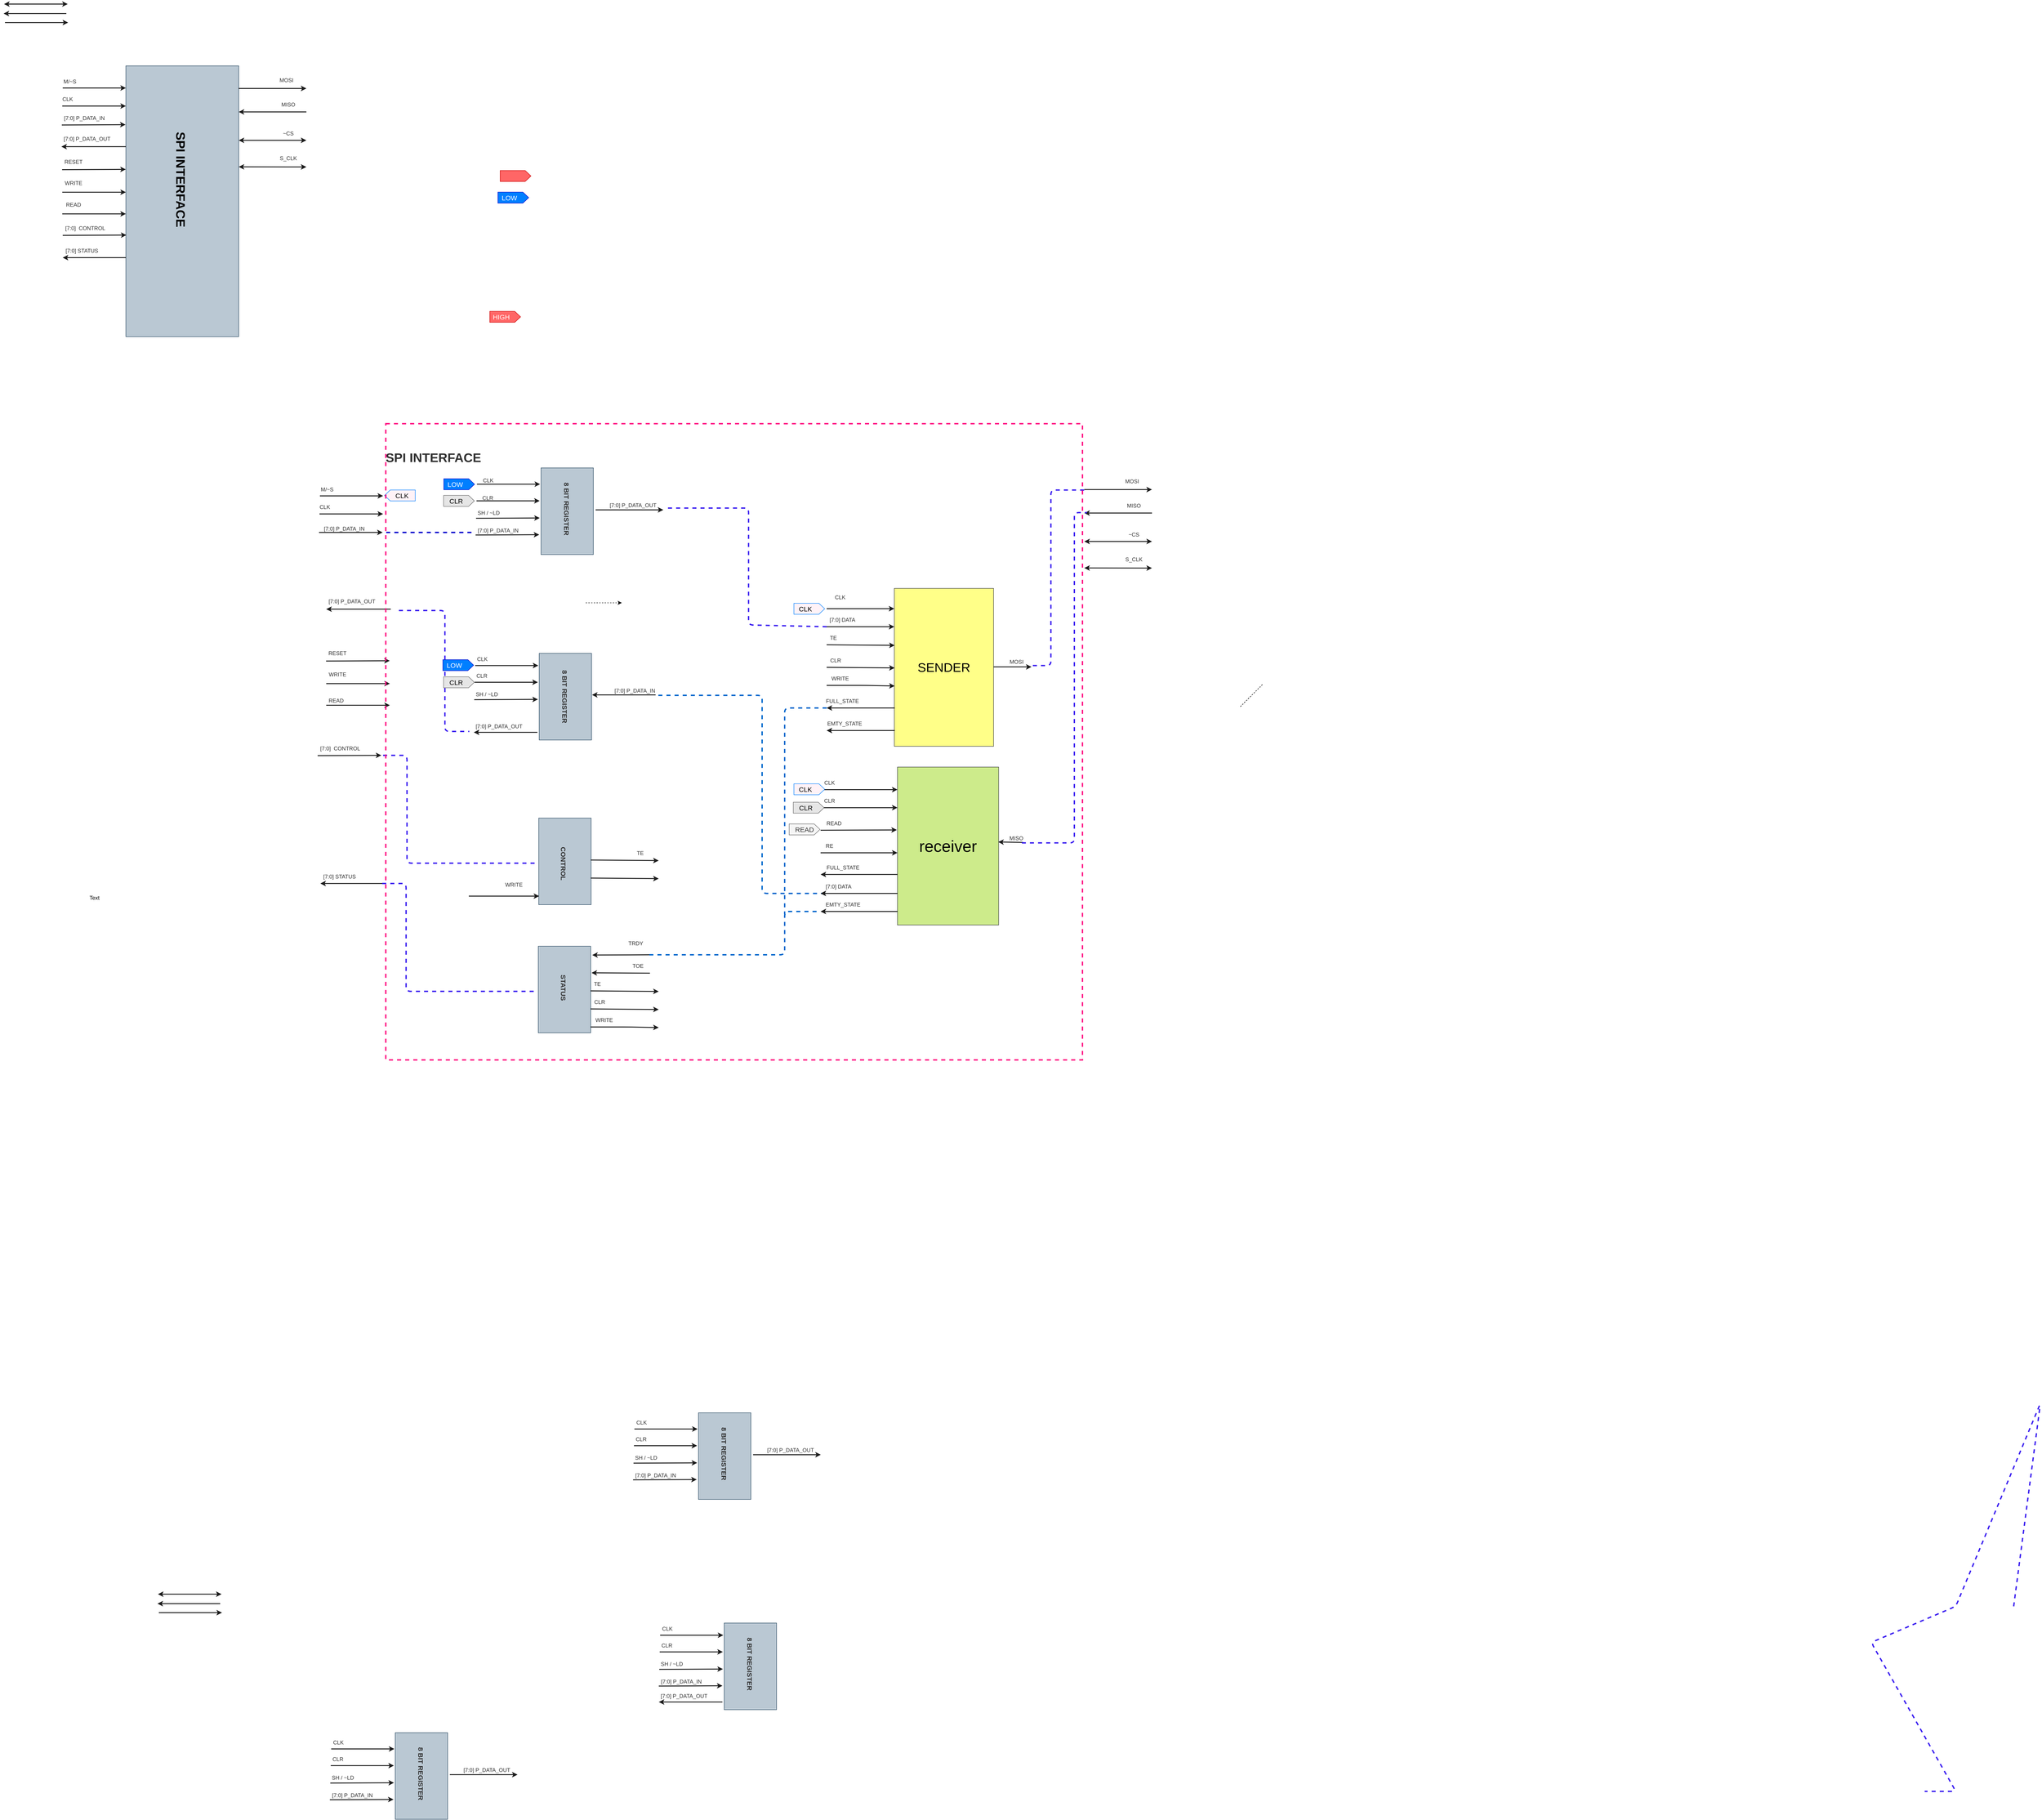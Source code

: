 <mxfile>
    <diagram id="coi8QPT9wfNs4btPyHbb" name="Page-1">
        <mxGraphModel dx="1548" dy="922" grid="0" gridSize="10" guides="0" tooltips="1" connect="1" arrows="1" fold="1" page="1" pageScale="1" pageWidth="3300" pageHeight="4681" background="#ffffff" math="0" shadow="0">
            <root>
                <mxCell id="0"/>
                <mxCell id="1" parent="0"/>
                <mxCell id="2" value="" style="rounded=0;whiteSpace=wrap;html=1;fillColor=#bac8d3;strokeColor=#23445d;" parent="1" vertex="1">
                    <mxGeometry x="320" y="240" width="250" height="600" as="geometry"/>
                </mxCell>
                <mxCell id="3" value="" style="endArrow=classic;html=1;strokeColor=#1C1C1C;strokeWidth=2;" parent="1" edge="1">
                    <mxGeometry width="50" height="50" relative="1" as="geometry">
                        <mxPoint x="180" y="289" as="sourcePoint"/>
                        <mxPoint x="320" y="289" as="targetPoint"/>
                    </mxGeometry>
                </mxCell>
                <mxCell id="4" value="M/~S" style="text;html=1;strokeColor=none;fillColor=none;align=center;verticalAlign=middle;whiteSpace=wrap;rounded=0;fontColor=#303030;" parent="1" vertex="1">
                    <mxGeometry x="166" y="260" width="60" height="30" as="geometry"/>
                </mxCell>
                <mxCell id="5" value="" style="endArrow=classic;html=1;strokeColor=#1C1C1C;strokeWidth=2;" parent="1" edge="1">
                    <mxGeometry width="50" height="50" relative="1" as="geometry">
                        <mxPoint x="179" y="329" as="sourcePoint"/>
                        <mxPoint x="320" y="329" as="targetPoint"/>
                    </mxGeometry>
                </mxCell>
                <mxCell id="6" value="CLK" style="text;html=1;strokeColor=none;fillColor=none;align=center;verticalAlign=middle;whiteSpace=wrap;rounded=0;fontColor=#303030;" parent="1" vertex="1">
                    <mxGeometry x="161" y="299" width="60" height="30" as="geometry"/>
                </mxCell>
                <mxCell id="7" value="" style="endArrow=classic;html=1;strokeColor=#1C1C1C;strokeWidth=2;entryX=-0.003;entryY=0.217;entryDx=0;entryDy=0;entryPerimeter=0;" parent="1" target="2" edge="1">
                    <mxGeometry width="50" height="50" relative="1" as="geometry">
                        <mxPoint x="178" y="371" as="sourcePoint"/>
                        <mxPoint x="318" y="371" as="targetPoint"/>
                    </mxGeometry>
                </mxCell>
                <mxCell id="8" value="[7:0] P_DATA_IN" style="text;html=1;strokeColor=none;fillColor=none;align=center;verticalAlign=middle;whiteSpace=wrap;rounded=0;fontColor=#303030;" parent="1" vertex="1">
                    <mxGeometry x="178" y="341" width="100" height="30" as="geometry"/>
                </mxCell>
                <mxCell id="9" value="" style="endArrow=classic;html=1;strokeColor=#1C1C1C;strokeWidth=2;exitX=0;exitY=0.25;exitDx=0;exitDy=0;" parent="1" edge="1">
                    <mxGeometry width="50" height="50" relative="1" as="geometry">
                        <mxPoint x="320.0" y="419" as="sourcePoint"/>
                        <mxPoint x="177" y="419" as="targetPoint"/>
                    </mxGeometry>
                </mxCell>
                <mxCell id="10" value="[7:0]&amp;nbsp;P_DATA_OUT" style="text;html=1;strokeColor=none;fillColor=none;align=center;verticalAlign=middle;whiteSpace=wrap;rounded=0;fontColor=#303030;" parent="1" vertex="1">
                    <mxGeometry x="204" y="387" width="60" height="30" as="geometry"/>
                </mxCell>
                <mxCell id="16" value="~CS" style="text;html=1;strokeColor=none;fillColor=none;align=center;verticalAlign=middle;whiteSpace=wrap;rounded=0;fontColor=#303030;" parent="1" vertex="1">
                    <mxGeometry x="650" y="375" width="60" height="30" as="geometry"/>
                </mxCell>
                <mxCell id="17" value="" style="endArrow=classic;startArrow=classic;html=1;strokeColor=#1C1C1C;strokeWidth=2;fontColor=#303030;" parent="1" edge="1">
                    <mxGeometry width="50" height="50" relative="1" as="geometry">
                        <mxPoint x="570" y="405" as="sourcePoint"/>
                        <mxPoint x="720" y="405" as="targetPoint"/>
                    </mxGeometry>
                </mxCell>
                <mxCell id="22" value="" style="endArrow=classic;html=1;strokeColor=#1C1C1C;strokeWidth=2;entryX=-0.001;entryY=0.334;entryDx=0;entryDy=0;entryPerimeter=0;exitX=0.077;exitY=1.066;exitDx=0;exitDy=0;exitPerimeter=0;" parent="1" source="23" edge="1">
                    <mxGeometry width="50" height="50" relative="1" as="geometry">
                        <mxPoint x="174" y="468" as="sourcePoint"/>
                        <mxPoint x="319.75" y="469.4" as="targetPoint"/>
                        <Array as="points"/>
                    </mxGeometry>
                </mxCell>
                <mxCell id="23" value="RESET" style="text;html=1;strokeColor=none;fillColor=none;align=center;verticalAlign=middle;whiteSpace=wrap;rounded=0;fontColor=#303030;" parent="1" vertex="1">
                    <mxGeometry x="174" y="438" width="60" height="30" as="geometry"/>
                </mxCell>
                <mxCell id="24" value="" style="endArrow=classic;startArrow=classic;html=1;strokeColor=#1C1C1C;strokeWidth=2;fontColor=#303030;jumpStyle=none;exitX=1;exitY=0.373;exitDx=0;exitDy=0;exitPerimeter=0;" parent="1" source="2" edge="1">
                    <mxGeometry width="50" height="50" relative="1" as="geometry">
                        <mxPoint x="573" y="464" as="sourcePoint"/>
                        <mxPoint x="720" y="464" as="targetPoint"/>
                    </mxGeometry>
                </mxCell>
                <mxCell id="26" value="S_CLK" style="text;html=1;strokeColor=none;fillColor=none;align=center;verticalAlign=middle;whiteSpace=wrap;rounded=0;fontColor=#303030;" parent="1" vertex="1">
                    <mxGeometry x="650" y="430" width="60" height="30" as="geometry"/>
                </mxCell>
                <mxCell id="29" value="&lt;b&gt;&lt;font style=&quot;font-size: 28px;&quot;&gt;SPI INTERFACE&lt;/font&gt;&lt;/b&gt;" style="text;html=1;align=center;verticalAlign=middle;whiteSpace=wrap;rounded=0;rotation=90;" parent="1" vertex="1">
                    <mxGeometry x="307" y="477" width="269" height="30" as="geometry"/>
                </mxCell>
                <mxCell id="30" value="" style="endArrow=classic;html=1;strokeColor=#1C1C1C;strokeWidth=2;" parent="1" edge="1">
                    <mxGeometry width="50" height="50" relative="1" as="geometry">
                        <mxPoint x="570" y="290" as="sourcePoint"/>
                        <mxPoint x="720" y="290" as="targetPoint"/>
                    </mxGeometry>
                </mxCell>
                <mxCell id="31" value="MOSI" style="text;html=1;strokeColor=none;fillColor=none;align=center;verticalAlign=middle;whiteSpace=wrap;rounded=0;fontColor=#303030;" parent="1" vertex="1">
                    <mxGeometry x="646" y="257" width="60" height="30" as="geometry"/>
                </mxCell>
                <mxCell id="32" value="" style="endArrow=classic;html=1;strokeColor=#1C1C1C;strokeWidth=2;" parent="1" edge="1">
                    <mxGeometry width="50" height="50" relative="1" as="geometry">
                        <mxPoint x="720" y="342" as="sourcePoint"/>
                        <mxPoint x="570" y="342" as="targetPoint"/>
                    </mxGeometry>
                </mxCell>
                <mxCell id="33" value="MISO" style="text;html=1;strokeColor=none;fillColor=none;align=center;verticalAlign=middle;whiteSpace=wrap;rounded=0;fontColor=#303030;" parent="1" vertex="1">
                    <mxGeometry x="650" y="311" width="60" height="30" as="geometry"/>
                </mxCell>
                <mxCell id="34" value="" style="endArrow=classic;html=1;strokeColor=#1C1C1C;strokeWidth=2;" parent="1" edge="1">
                    <mxGeometry width="50" height="50" relative="1" as="geometry">
                        <mxPoint x="179" y="520" as="sourcePoint"/>
                        <mxPoint x="320" y="520" as="targetPoint"/>
                        <Array as="points"/>
                    </mxGeometry>
                </mxCell>
                <mxCell id="35" value="WRITE" style="text;html=1;strokeColor=none;fillColor=none;align=center;verticalAlign=middle;whiteSpace=wrap;rounded=0;fontColor=#303030;" parent="1" vertex="1">
                    <mxGeometry x="174" y="485" width="60" height="30" as="geometry"/>
                </mxCell>
                <mxCell id="36" value="[7:0]&amp;nbsp; CONTROL" style="text;html=1;strokeColor=none;fillColor=none;align=center;verticalAlign=middle;whiteSpace=wrap;rounded=0;fontColor=#303030;" parent="1" vertex="1">
                    <mxGeometry x="180" y="585" width="100" height="30" as="geometry"/>
                </mxCell>
                <mxCell id="37" value="" style="endArrow=classic;html=1;strokeColor=#1C1C1C;strokeWidth=2;entryX=-0.001;entryY=0.334;entryDx=0;entryDy=0;entryPerimeter=0;exitX=0.077;exitY=1.066;exitDx=0;exitDy=0;exitPerimeter=0;" parent="1" edge="1">
                    <mxGeometry width="50" height="50" relative="1" as="geometry">
                        <mxPoint x="180" y="615.58" as="sourcePoint"/>
                        <mxPoint x="321.13" y="615.0" as="targetPoint"/>
                        <Array as="points"/>
                    </mxGeometry>
                </mxCell>
                <mxCell id="38" value="[7:0] STATUS" style="text;html=1;strokeColor=none;fillColor=none;align=center;verticalAlign=middle;whiteSpace=wrap;rounded=0;fontColor=#303030;" parent="1" vertex="1">
                    <mxGeometry x="180" y="635" width="85" height="30" as="geometry"/>
                </mxCell>
                <mxCell id="40" value="" style="endArrow=classic;html=1;strokeColor=#1C1C1C;strokeWidth=2;" parent="1" edge="1">
                    <mxGeometry width="50" height="50" relative="1" as="geometry">
                        <mxPoint x="320" y="665" as="sourcePoint"/>
                        <mxPoint x="180.0" y="665.0" as="targetPoint"/>
                    </mxGeometry>
                </mxCell>
                <mxCell id="41" value="" style="endArrow=classic;html=1;strokeColor=#1C1C1C;strokeWidth=2;" parent="1" edge="1">
                    <mxGeometry width="50" height="50" relative="1" as="geometry">
                        <mxPoint x="179" y="568" as="sourcePoint"/>
                        <mxPoint x="320" y="568" as="targetPoint"/>
                        <Array as="points"/>
                    </mxGeometry>
                </mxCell>
                <mxCell id="42" value="READ" style="text;html=1;strokeColor=none;fillColor=none;align=center;verticalAlign=middle;whiteSpace=wrap;rounded=0;fontColor=#303030;" parent="1" vertex="1">
                    <mxGeometry x="174" y="533" width="60" height="30" as="geometry"/>
                </mxCell>
                <mxCell id="43" value="" style="endArrow=classic;html=1;strokeColor=#1C1C1C;strokeWidth=2;" parent="1" edge="1">
                    <mxGeometry width="50" height="50" relative="1" as="geometry">
                        <mxPoint x="52" y="144" as="sourcePoint"/>
                        <mxPoint x="192" y="144" as="targetPoint"/>
                    </mxGeometry>
                </mxCell>
                <mxCell id="44" value="" style="endArrow=classic;html=1;strokeColor=#1C1C1C;strokeWidth=2;" parent="1" edge="1">
                    <mxGeometry width="50" height="50" relative="1" as="geometry">
                        <mxPoint x="188.0" y="124" as="sourcePoint"/>
                        <mxPoint x="49" y="124" as="targetPoint"/>
                    </mxGeometry>
                </mxCell>
                <mxCell id="45" value="" style="endArrow=classic;startArrow=classic;html=1;strokeColor=#1C1C1C;strokeWidth=2;fontColor=#303030;" parent="1" edge="1">
                    <mxGeometry width="50" height="50" relative="1" as="geometry">
                        <mxPoint x="50" y="103" as="sourcePoint"/>
                        <mxPoint x="191" y="103" as="targetPoint"/>
                    </mxGeometry>
                </mxCell>
                <mxCell id="55" value="~CS" style="text;html=1;strokeColor=none;fillColor=none;align=center;verticalAlign=middle;whiteSpace=wrap;rounded=0;fontColor=#303030;movable=0;resizable=0;rotatable=0;deletable=0;editable=0;connectable=0;" parent="1" vertex="1">
                    <mxGeometry x="2524" y="1264" width="60" height="30" as="geometry"/>
                </mxCell>
                <mxCell id="56" value="" style="endArrow=classic;startArrow=classic;html=1;strokeColor=#1C1C1C;strokeWidth=2;fontColor=#303030;movable=0;resizable=0;rotatable=0;deletable=0;editable=0;connectable=0;" parent="1" edge="1">
                    <mxGeometry width="50" height="50" relative="1" as="geometry">
                        <mxPoint x="2444" y="1294" as="sourcePoint"/>
                        <mxPoint x="2594" y="1294" as="targetPoint"/>
                    </mxGeometry>
                </mxCell>
                <mxCell id="59" value="" style="endArrow=classic;startArrow=classic;html=1;strokeColor=#1C1C1C;strokeWidth=2;fontColor=#303030;jumpStyle=none;exitX=1;exitY=0.373;exitDx=0;exitDy=0;exitPerimeter=0;movable=0;resizable=0;rotatable=0;deletable=0;editable=0;connectable=0;" parent="1" edge="1">
                    <mxGeometry width="50" height="50" relative="1" as="geometry">
                        <mxPoint x="2444" y="1352.8" as="sourcePoint"/>
                        <mxPoint x="2594" y="1353" as="targetPoint"/>
                    </mxGeometry>
                </mxCell>
                <mxCell id="60" value="S_CLK" style="text;html=1;strokeColor=none;fillColor=none;align=center;verticalAlign=middle;whiteSpace=wrap;rounded=0;fontColor=#303030;movable=0;resizable=0;rotatable=0;deletable=0;editable=0;connectable=0;" parent="1" vertex="1">
                    <mxGeometry x="2524" y="1319" width="60" height="30" as="geometry"/>
                </mxCell>
                <mxCell id="61" value="&lt;b&gt;&lt;font style=&quot;font-size: 28px;&quot;&gt;SPI INTERFACE&lt;/font&gt;&lt;/b&gt;" style="text;html=1;strokeColor=none;fillColor=none;align=center;verticalAlign=middle;whiteSpace=wrap;rounded=0;fontColor=#303030;rotation=0;movable=0;resizable=0;rotatable=0;deletable=0;editable=0;connectable=0;" parent="1" vertex="1">
                    <mxGeometry x="867" y="1093" width="269" height="30" as="geometry"/>
                </mxCell>
                <mxCell id="62" value="" style="endArrow=classic;html=1;strokeColor=#1C1C1C;strokeWidth=2;movable=0;resizable=0;rotatable=0;deletable=0;editable=0;connectable=0;" parent="1" edge="1">
                    <mxGeometry width="50" height="50" relative="1" as="geometry">
                        <mxPoint x="2444" y="1179" as="sourcePoint"/>
                        <mxPoint x="2594" y="1179" as="targetPoint"/>
                    </mxGeometry>
                </mxCell>
                <mxCell id="63" value="MOSI" style="text;html=1;strokeColor=none;fillColor=none;align=center;verticalAlign=middle;whiteSpace=wrap;rounded=0;fontColor=#303030;movable=0;resizable=0;rotatable=0;deletable=0;editable=0;connectable=0;" parent="1" vertex="1">
                    <mxGeometry x="2520" y="1146" width="60" height="30" as="geometry"/>
                </mxCell>
                <mxCell id="64" value="" style="endArrow=classic;html=1;strokeColor=#1C1C1C;strokeWidth=2;movable=0;resizable=0;rotatable=0;deletable=0;editable=0;connectable=0;" parent="1" edge="1">
                    <mxGeometry width="50" height="50" relative="1" as="geometry">
                        <mxPoint x="2594" y="1231" as="sourcePoint"/>
                        <mxPoint x="2444" y="1231" as="targetPoint"/>
                    </mxGeometry>
                </mxCell>
                <mxCell id="65" value="MISO" style="text;html=1;strokeColor=none;fillColor=none;align=center;verticalAlign=middle;whiteSpace=wrap;rounded=0;fontColor=#303030;movable=0;resizable=0;rotatable=0;deletable=0;editable=0;connectable=0;" parent="1" vertex="1">
                    <mxGeometry x="2524" y="1200" width="60" height="30" as="geometry"/>
                </mxCell>
                <mxCell id="81" value="Text" style="text;html=1;align=center;verticalAlign=middle;resizable=0;points=[];autosize=1;strokeColor=none;fillColor=none;" parent="1" vertex="1">
                    <mxGeometry x="230" y="2071" width="40" height="26" as="geometry"/>
                </mxCell>
                <mxCell id="136" value="" style="edgeStyle=none;html=1;" parent="1" edge="1">
                    <mxGeometry relative="1" as="geometry">
                        <mxPoint x="1982" y="3370" as="targetPoint"/>
                    </mxGeometry>
                </mxCell>
                <mxCell id="142" value="" style="endArrow=classic;html=1;strokeColor=#1C1C1C;strokeWidth=2;" parent="1" edge="1">
                    <mxGeometry width="50" height="50" relative="1" as="geometry">
                        <mxPoint x="393" y="3668" as="sourcePoint"/>
                        <mxPoint x="533" y="3668" as="targetPoint"/>
                    </mxGeometry>
                </mxCell>
                <mxCell id="143" value="" style="endArrow=classic;html=1;strokeColor=#1C1C1C;strokeWidth=2;" parent="1" edge="1">
                    <mxGeometry width="50" height="50" relative="1" as="geometry">
                        <mxPoint x="529" y="3648" as="sourcePoint"/>
                        <mxPoint x="390.0" y="3648" as="targetPoint"/>
                    </mxGeometry>
                </mxCell>
                <mxCell id="144" value="" style="endArrow=classic;startArrow=classic;html=1;strokeColor=#1C1C1C;strokeWidth=2;fontColor=#303030;" parent="1" edge="1">
                    <mxGeometry width="50" height="50" relative="1" as="geometry">
                        <mxPoint x="391" y="3627" as="sourcePoint"/>
                        <mxPoint x="532.0" y="3627" as="targetPoint"/>
                    </mxGeometry>
                </mxCell>
                <mxCell id="161" value="" style="group" parent="1" vertex="1" connectable="0">
                    <mxGeometry x="1432" y="3225" width="428" height="192" as="geometry"/>
                </mxCell>
                <mxCell id="162" value="" style="rounded=0;whiteSpace=wrap;html=1;fillColor=#bac8d3;strokeColor=#23445d;" parent="161" vertex="1">
                    <mxGeometry x="157" width="116" height="192" as="geometry"/>
                </mxCell>
                <mxCell id="163" value="" style="endArrow=classic;html=1;strokeColor=#1C1C1C;strokeWidth=2;" parent="161" edge="1">
                    <mxGeometry width="50" height="50" relative="1" as="geometry">
                        <mxPoint x="15" y="36" as="sourcePoint"/>
                        <mxPoint x="155" y="36" as="targetPoint"/>
                    </mxGeometry>
                </mxCell>
                <mxCell id="164" value="CLK" style="text;html=1;strokeColor=none;fillColor=none;align=center;verticalAlign=middle;whiteSpace=wrap;rounded=0;fontColor=#303030;" parent="161" vertex="1">
                    <mxGeometry x="1" y="7" width="60" height="30" as="geometry"/>
                </mxCell>
                <mxCell id="165" value="[7:0] P_DATA_IN" style="text;html=1;strokeColor=none;fillColor=none;align=center;verticalAlign=middle;whiteSpace=wrap;rounded=0;fontColor=#303030;" parent="161" vertex="1">
                    <mxGeometry x="12" y="124" width="100" height="30" as="geometry"/>
                </mxCell>
                <mxCell id="166" value="[7:0]&amp;nbsp;P_DATA_OUT" style="text;html=1;strokeColor=none;fillColor=none;align=center;verticalAlign=middle;whiteSpace=wrap;rounded=0;fontColor=#303030;" parent="161" vertex="1">
                    <mxGeometry x="331" y="68" width="60" height="30" as="geometry"/>
                </mxCell>
                <mxCell id="167" value="&lt;b style=&quot;font-size: 15px;&quot;&gt;&lt;font style=&quot;font-size: 15px;&quot;&gt;8 BIT REGISTER&lt;/font&gt;&lt;/b&gt;" style="text;html=1;strokeColor=none;fillColor=none;align=center;verticalAlign=middle;whiteSpace=wrap;rounded=0;fontColor=#303030;rotation=90;fontSize=15;" parent="161" vertex="1">
                    <mxGeometry x="151" y="76" width="126" height="30" as="geometry"/>
                </mxCell>
                <mxCell id="168" value="" style="endArrow=classic;html=1;strokeColor=#1C1C1C;strokeWidth=2;" parent="161" edge="1">
                    <mxGeometry width="50" height="50" relative="1" as="geometry">
                        <mxPoint x="278" y="93" as="sourcePoint"/>
                        <mxPoint x="428" y="93" as="targetPoint"/>
                    </mxGeometry>
                </mxCell>
                <mxCell id="169" value="" style="endArrow=classic;html=1;strokeColor=#1C1C1C;strokeWidth=2;entryX=-0.001;entryY=0.334;entryDx=0;entryDy=0;entryPerimeter=0;exitX=0.077;exitY=1.066;exitDx=0;exitDy=0;exitPerimeter=0;" parent="161" edge="1">
                    <mxGeometry width="50" height="50" relative="1" as="geometry">
                        <mxPoint x="13" y="111.58" as="sourcePoint"/>
                        <mxPoint x="154.13" y="111" as="targetPoint"/>
                        <Array as="points"/>
                    </mxGeometry>
                </mxCell>
                <mxCell id="170" value="" style="endArrow=classic;html=1;strokeColor=#1C1C1C;strokeWidth=2;" parent="161" edge="1">
                    <mxGeometry width="50" height="50" relative="1" as="geometry">
                        <mxPoint x="14" y="73" as="sourcePoint"/>
                        <mxPoint x="154" y="73" as="targetPoint"/>
                    </mxGeometry>
                </mxCell>
                <mxCell id="171" value="CLR" style="text;html=1;strokeColor=none;fillColor=none;align=center;verticalAlign=middle;whiteSpace=wrap;rounded=0;fontColor=#303030;" parent="161" vertex="1">
                    <mxGeometry y="44" width="60" height="30" as="geometry"/>
                </mxCell>
                <mxCell id="172" value="" style="endArrow=classic;html=1;strokeColor=#1C1C1C;strokeWidth=2;entryX=-0.001;entryY=0.334;entryDx=0;entryDy=0;entryPerimeter=0;exitX=0.077;exitY=1.066;exitDx=0;exitDy=0;exitPerimeter=0;" parent="161" edge="1">
                    <mxGeometry width="50" height="50" relative="1" as="geometry">
                        <mxPoint x="12" y="148.58" as="sourcePoint"/>
                        <mxPoint x="153.13" y="148.0" as="targetPoint"/>
                        <Array as="points"/>
                    </mxGeometry>
                </mxCell>
                <mxCell id="173" value="SH / ~LD" style="text;html=1;strokeColor=none;fillColor=none;align=center;verticalAlign=middle;whiteSpace=wrap;rounded=0;fontColor=#303030;" parent="161" vertex="1">
                    <mxGeometry x="9" y="85" width="64" height="30" as="geometry"/>
                </mxCell>
                <mxCell id="178" value="" style="group" parent="1" connectable="0" vertex="1">
                    <mxGeometry x="760" y="3934" width="428" height="192" as="geometry"/>
                </mxCell>
                <mxCell id="179" value="" style="rounded=0;whiteSpace=wrap;html=1;fillColor=#bac8d3;strokeColor=#23445d;" parent="178" vertex="1">
                    <mxGeometry x="157" width="116" height="192" as="geometry"/>
                </mxCell>
                <mxCell id="180" value="" style="endArrow=classic;html=1;strokeColor=#1C1C1C;strokeWidth=2;" parent="178" edge="1">
                    <mxGeometry width="50" height="50" relative="1" as="geometry">
                        <mxPoint x="15" y="36" as="sourcePoint"/>
                        <mxPoint x="155" y="36" as="targetPoint"/>
                    </mxGeometry>
                </mxCell>
                <mxCell id="181" value="CLK" style="text;html=1;strokeColor=none;fillColor=none;align=center;verticalAlign=middle;whiteSpace=wrap;rounded=0;fontColor=#303030;" parent="178" vertex="1">
                    <mxGeometry x="1" y="7" width="60" height="30" as="geometry"/>
                </mxCell>
                <mxCell id="182" value="[7:0] P_DATA_IN" style="text;html=1;strokeColor=none;fillColor=none;align=center;verticalAlign=middle;whiteSpace=wrap;rounded=0;fontColor=#303030;" parent="178" vertex="1">
                    <mxGeometry x="12" y="124" width="100" height="30" as="geometry"/>
                </mxCell>
                <mxCell id="183" value="[7:0]&amp;nbsp;P_DATA_OUT" style="text;html=1;strokeColor=none;fillColor=none;align=center;verticalAlign=middle;whiteSpace=wrap;rounded=0;fontColor=#303030;" parent="178" vertex="1">
                    <mxGeometry x="330" y="68" width="60" height="30" as="geometry"/>
                </mxCell>
                <mxCell id="184" value="&lt;b style=&quot;font-size: 15px;&quot;&gt;&lt;font style=&quot;font-size: 15px;&quot;&gt;8 BIT REGISTER&lt;/font&gt;&lt;/b&gt;" style="text;html=1;strokeColor=none;fillColor=none;align=center;verticalAlign=middle;whiteSpace=wrap;rounded=0;fontColor=#303030;rotation=90;fontSize=15;" parent="178" vertex="1">
                    <mxGeometry x="151" y="76" width="126" height="30" as="geometry"/>
                </mxCell>
                <mxCell id="185" value="" style="endArrow=classic;html=1;strokeColor=#1C1C1C;strokeWidth=2;" parent="178" edge="1">
                    <mxGeometry width="50" height="50" relative="1" as="geometry">
                        <mxPoint x="278" y="93" as="sourcePoint"/>
                        <mxPoint x="428" y="93" as="targetPoint"/>
                    </mxGeometry>
                </mxCell>
                <mxCell id="186" value="" style="endArrow=classic;html=1;strokeColor=#1C1C1C;strokeWidth=2;entryX=-0.001;entryY=0.334;entryDx=0;entryDy=0;entryPerimeter=0;exitX=0.077;exitY=1.066;exitDx=0;exitDy=0;exitPerimeter=0;" parent="178" edge="1">
                    <mxGeometry width="50" height="50" relative="1" as="geometry">
                        <mxPoint x="13" y="111.58" as="sourcePoint"/>
                        <mxPoint x="154.13" y="111" as="targetPoint"/>
                        <Array as="points"/>
                    </mxGeometry>
                </mxCell>
                <mxCell id="187" value="" style="endArrow=classic;html=1;strokeColor=#1C1C1C;strokeWidth=2;" parent="178" edge="1">
                    <mxGeometry width="50" height="50" relative="1" as="geometry">
                        <mxPoint x="14" y="73" as="sourcePoint"/>
                        <mxPoint x="154" y="73" as="targetPoint"/>
                    </mxGeometry>
                </mxCell>
                <mxCell id="188" value="CLR" style="text;html=1;strokeColor=none;fillColor=none;align=center;verticalAlign=middle;whiteSpace=wrap;rounded=0;fontColor=#303030;" parent="178" vertex="1">
                    <mxGeometry y="44" width="60" height="30" as="geometry"/>
                </mxCell>
                <mxCell id="189" value="" style="endArrow=classic;html=1;strokeColor=#1C1C1C;strokeWidth=2;entryX=-0.001;entryY=0.334;entryDx=0;entryDy=0;entryPerimeter=0;exitX=0.077;exitY=1.066;exitDx=0;exitDy=0;exitPerimeter=0;" parent="178" edge="1">
                    <mxGeometry width="50" height="50" relative="1" as="geometry">
                        <mxPoint x="12" y="148.58" as="sourcePoint"/>
                        <mxPoint x="153.13" y="148.0" as="targetPoint"/>
                        <Array as="points"/>
                    </mxGeometry>
                </mxCell>
                <mxCell id="190" value="SH / ~LD" style="text;html=1;strokeColor=none;fillColor=none;align=center;verticalAlign=middle;whiteSpace=wrap;rounded=0;fontColor=#303030;" parent="178" vertex="1">
                    <mxGeometry x="9" y="85" width="64" height="30" as="geometry"/>
                </mxCell>
                <mxCell id="191" value="" style="endArrow=none;dashed=1;html=1;fontSize=15;strokeColor=#3B1FF0;strokeWidth=3;movable=0;resizable=0;rotatable=0;deletable=0;editable=0;connectable=0;" parent="1" edge="1">
                    <mxGeometry width="50" height="50" relative="1" as="geometry">
                        <mxPoint x="925" y="1447" as="sourcePoint"/>
                        <mxPoint x="1081" y="1715" as="targetPoint"/>
                        <Array as="points">
                            <mxPoint x="1027" y="1447"/>
                            <mxPoint x="1027" y="1715"/>
                        </Array>
                    </mxGeometry>
                </mxCell>
                <mxCell id="225" value="" style="group" parent="1" vertex="1" connectable="0">
                    <mxGeometry x="1489" y="3689" width="273" height="194" as="geometry"/>
                </mxCell>
                <mxCell id="196" value="" style="rounded=0;whiteSpace=wrap;html=1;fillColor=#bac8d3;strokeColor=#23445d;movable=1;resizable=1;rotatable=1;deletable=1;editable=1;connectable=1;" parent="225" vertex="1">
                    <mxGeometry x="157" y="2" width="116" height="192" as="geometry"/>
                </mxCell>
                <mxCell id="197" value="" style="endArrow=classic;html=1;strokeColor=#1C1C1C;strokeWidth=2;movable=1;resizable=1;rotatable=1;deletable=1;editable=1;connectable=1;" parent="225" edge="1">
                    <mxGeometry width="50" height="50" relative="1" as="geometry">
                        <mxPoint x="15" y="29" as="sourcePoint"/>
                        <mxPoint x="155" y="29" as="targetPoint"/>
                    </mxGeometry>
                </mxCell>
                <mxCell id="198" value="CLK" style="text;html=1;strokeColor=none;fillColor=none;align=center;verticalAlign=middle;whiteSpace=wrap;rounded=0;fontColor=#303030;movable=1;resizable=1;rotatable=1;deletable=1;editable=1;connectable=1;" parent="225" vertex="1">
                    <mxGeometry x="1" width="60" height="30" as="geometry"/>
                </mxCell>
                <mxCell id="199" value="[7:0] P_DATA_IN" style="text;html=1;strokeColor=none;fillColor=none;align=center;verticalAlign=middle;whiteSpace=wrap;rounded=0;fontColor=#303030;movable=1;resizable=1;rotatable=1;deletable=1;editable=1;connectable=1;" parent="225" vertex="1">
                    <mxGeometry x="12" y="117" width="100" height="30" as="geometry"/>
                </mxCell>
                <mxCell id="200" value="[7:0]&amp;nbsp;P_DATA_OUT" style="text;html=1;strokeColor=none;fillColor=none;align=center;verticalAlign=middle;whiteSpace=wrap;rounded=0;fontColor=#303030;movable=1;resizable=1;rotatable=1;deletable=1;editable=1;connectable=1;" parent="225" vertex="1">
                    <mxGeometry x="38" y="149" width="60" height="30" as="geometry"/>
                </mxCell>
                <mxCell id="201" value="&lt;b style=&quot;font-size: 15px;&quot;&gt;&lt;font style=&quot;font-size: 15px;&quot;&gt;8 BIT REGISTER&lt;/font&gt;&lt;/b&gt;" style="text;html=1;strokeColor=none;fillColor=none;align=center;verticalAlign=middle;whiteSpace=wrap;rounded=0;fontColor=#303030;rotation=90;fontSize=15;movable=1;resizable=1;rotatable=1;deletable=1;editable=1;connectable=1;" parent="225" vertex="1">
                    <mxGeometry x="151" y="78" width="126" height="30" as="geometry"/>
                </mxCell>
                <mxCell id="202" value="" style="endArrow=classic;html=1;strokeColor=#1C1C1C;strokeWidth=2;movable=1;resizable=1;rotatable=1;deletable=1;editable=1;connectable=1;" parent="225" edge="1">
                    <mxGeometry width="50" height="50" relative="1" as="geometry">
                        <mxPoint x="153" y="177" as="sourcePoint"/>
                        <mxPoint x="12" y="177" as="targetPoint"/>
                    </mxGeometry>
                </mxCell>
                <mxCell id="203" value="" style="endArrow=classic;html=1;strokeColor=#1C1C1C;strokeWidth=2;entryX=-0.001;entryY=0.334;entryDx=0;entryDy=0;entryPerimeter=0;exitX=0.077;exitY=1.066;exitDx=0;exitDy=0;exitPerimeter=0;movable=1;resizable=1;rotatable=1;deletable=1;editable=1;connectable=1;" parent="225" edge="1">
                    <mxGeometry width="50" height="50" relative="1" as="geometry">
                        <mxPoint x="13" y="104.58" as="sourcePoint"/>
                        <mxPoint x="154.13" y="104" as="targetPoint"/>
                        <Array as="points"/>
                    </mxGeometry>
                </mxCell>
                <mxCell id="204" value="" style="endArrow=classic;html=1;strokeColor=#1C1C1C;strokeWidth=2;movable=1;resizable=1;rotatable=1;deletable=1;editable=1;connectable=1;" parent="225" edge="1">
                    <mxGeometry width="50" height="50" relative="1" as="geometry">
                        <mxPoint x="14" y="66" as="sourcePoint"/>
                        <mxPoint x="154" y="66" as="targetPoint"/>
                    </mxGeometry>
                </mxCell>
                <mxCell id="205" value="CLR" style="text;html=1;strokeColor=none;fillColor=none;align=center;verticalAlign=middle;whiteSpace=wrap;rounded=0;fontColor=#303030;movable=1;resizable=1;rotatable=1;deletable=1;editable=1;connectable=1;" parent="225" vertex="1">
                    <mxGeometry y="37" width="60" height="30" as="geometry"/>
                </mxCell>
                <mxCell id="206" value="" style="endArrow=classic;html=1;strokeColor=#1C1C1C;strokeWidth=2;entryX=-0.001;entryY=0.334;entryDx=0;entryDy=0;entryPerimeter=0;exitX=0.077;exitY=1.066;exitDx=0;exitDy=0;exitPerimeter=0;movable=1;resizable=1;rotatable=1;deletable=1;editable=1;connectable=1;" parent="225" edge="1">
                    <mxGeometry width="50" height="50" relative="1" as="geometry">
                        <mxPoint x="12" y="141.58" as="sourcePoint"/>
                        <mxPoint x="153.13" y="141.0" as="targetPoint"/>
                        <Array as="points"/>
                    </mxGeometry>
                </mxCell>
                <mxCell id="207" value="SH / ~LD" style="text;html=1;strokeColor=none;fillColor=none;align=center;verticalAlign=middle;whiteSpace=wrap;rounded=0;fontColor=#303030;movable=1;resizable=1;rotatable=1;deletable=1;editable=1;connectable=1;" parent="225" vertex="1">
                    <mxGeometry x="9" y="78" width="64" height="30" as="geometry"/>
                </mxCell>
                <mxCell id="254" value="" style="group;movable=0;resizable=0;rotatable=0;deletable=0;editable=0;connectable=0;" parent="1" vertex="1" connectable="0">
                    <mxGeometry x="1079" y="1540" width="419" height="194" as="geometry"/>
                </mxCell>
                <mxCell id="228" value="" style="rounded=0;whiteSpace=wrap;html=1;fillColor=#bac8d3;strokeColor=#23445d;movable=0;resizable=0;rotatable=0;deletable=0;editable=0;connectable=0;" parent="254" vertex="1">
                    <mxGeometry x="157" y="2" width="116" height="192" as="geometry"/>
                </mxCell>
                <mxCell id="229" value="" style="endArrow=classic;html=1;strokeColor=#1C1C1C;strokeWidth=2;movable=0;resizable=0;rotatable=0;deletable=0;editable=0;connectable=0;" parent="254" edge="1">
                    <mxGeometry width="50" height="50" relative="1" as="geometry">
                        <mxPoint x="15" y="29" as="sourcePoint"/>
                        <mxPoint x="155" y="29" as="targetPoint"/>
                    </mxGeometry>
                </mxCell>
                <mxCell id="230" value="CLK" style="text;html=1;strokeColor=none;fillColor=none;align=center;verticalAlign=middle;whiteSpace=wrap;rounded=0;fontColor=#303030;movable=0;resizable=0;rotatable=0;deletable=0;editable=0;connectable=0;" parent="254" vertex="1">
                    <mxGeometry x="1" width="60" height="30" as="geometry"/>
                </mxCell>
                <mxCell id="231" value="[7:0] P_DATA_IN" style="text;html=1;strokeColor=none;fillColor=none;align=center;verticalAlign=middle;whiteSpace=wrap;rounded=0;fontColor=#303030;movable=0;resizable=0;rotatable=0;deletable=0;editable=0;connectable=0;" parent="254" vertex="1">
                    <mxGeometry x="319" y="70" width="100" height="30" as="geometry"/>
                </mxCell>
                <mxCell id="232" value="[7:0]&amp;nbsp;P_DATA_OUT" style="text;html=1;strokeColor=none;fillColor=none;align=center;verticalAlign=middle;whiteSpace=wrap;rounded=0;fontColor=#303030;movable=0;resizable=0;rotatable=0;deletable=0;editable=0;connectable=0;" parent="254" vertex="1">
                    <mxGeometry x="38" y="149" width="60" height="30" as="geometry"/>
                </mxCell>
                <mxCell id="233" value="&lt;b style=&quot;font-size: 15px;&quot;&gt;&lt;font style=&quot;font-size: 15px;&quot;&gt;8 BIT REGISTER&lt;/font&gt;&lt;/b&gt;" style="text;html=1;strokeColor=none;fillColor=none;align=center;verticalAlign=middle;whiteSpace=wrap;rounded=0;fontColor=#303030;rotation=90;fontSize=15;movable=0;resizable=0;rotatable=0;deletable=0;editable=0;connectable=0;" parent="254" vertex="1">
                    <mxGeometry x="151" y="83" width="126" height="30" as="geometry"/>
                </mxCell>
                <mxCell id="234" value="" style="endArrow=classic;html=1;strokeColor=#1C1C1C;strokeWidth=2;movable=0;resizable=0;rotatable=0;deletable=0;editable=0;connectable=0;" parent="254" edge="1">
                    <mxGeometry width="50" height="50" relative="1" as="geometry">
                        <mxPoint x="153" y="177" as="sourcePoint"/>
                        <mxPoint x="12" y="177" as="targetPoint"/>
                    </mxGeometry>
                </mxCell>
                <mxCell id="235" value="" style="endArrow=classic;html=1;strokeColor=#1C1C1C;strokeWidth=2;entryX=-0.001;entryY=0.334;entryDx=0;entryDy=0;entryPerimeter=0;exitX=0.077;exitY=1.066;exitDx=0;exitDy=0;exitPerimeter=0;movable=0;resizable=0;rotatable=0;deletable=0;editable=0;connectable=0;" parent="254" edge="1">
                    <mxGeometry width="50" height="50" relative="1" as="geometry">
                        <mxPoint x="13" y="104.58" as="sourcePoint"/>
                        <mxPoint x="154.13" y="104" as="targetPoint"/>
                        <Array as="points"/>
                    </mxGeometry>
                </mxCell>
                <mxCell id="236" value="" style="endArrow=classic;html=1;strokeColor=#1C1C1C;strokeWidth=2;movable=0;resizable=0;rotatable=0;deletable=0;editable=0;connectable=0;" parent="254" edge="1">
                    <mxGeometry width="50" height="50" relative="1" as="geometry">
                        <mxPoint x="14" y="66" as="sourcePoint"/>
                        <mxPoint x="154" y="66" as="targetPoint"/>
                    </mxGeometry>
                </mxCell>
                <mxCell id="237" value="CLR" style="text;html=1;strokeColor=none;fillColor=none;align=center;verticalAlign=middle;whiteSpace=wrap;rounded=0;fontColor=#303030;movable=0;resizable=0;rotatable=0;deletable=0;editable=0;connectable=0;" parent="254" vertex="1">
                    <mxGeometry y="37" width="60" height="30" as="geometry"/>
                </mxCell>
                <mxCell id="239" value="SH / ~LD" style="text;html=1;strokeColor=none;fillColor=none;align=center;verticalAlign=middle;whiteSpace=wrap;rounded=0;fontColor=#303030;movable=0;resizable=0;rotatable=0;deletable=0;editable=0;connectable=0;" parent="254" vertex="1">
                    <mxGeometry x="9" y="78" width="64" height="30" as="geometry"/>
                </mxCell>
                <mxCell id="247" value="" style="endArrow=classic;html=1;strokeColor=#1C1C1C;strokeWidth=2;movable=0;resizable=0;rotatable=0;deletable=0;editable=0;connectable=0;" parent="254" edge="1">
                    <mxGeometry width="50" height="50" relative="1" as="geometry">
                        <mxPoint x="415.0" y="94.0" as="sourcePoint"/>
                        <mxPoint x="274" y="94.0" as="targetPoint"/>
                    </mxGeometry>
                </mxCell>
                <mxCell id="259" value="" style="group;movable=0;resizable=0;rotatable=0;deletable=0;editable=0;connectable=0;" parent="1" vertex="1" connectable="0">
                    <mxGeometry x="736" y="1164" width="154" height="30" as="geometry"/>
                </mxCell>
                <mxCell id="47" value="" style="endArrow=classic;html=1;strokeColor=#1C1C1C;strokeWidth=2;movable=0;resizable=0;rotatable=0;deletable=0;editable=0;connectable=0;" parent="259" edge="1">
                    <mxGeometry width="50" height="50" relative="1" as="geometry">
                        <mxPoint x="14" y="29" as="sourcePoint"/>
                        <mxPoint x="154" y="29" as="targetPoint"/>
                    </mxGeometry>
                </mxCell>
                <mxCell id="48" value="M/~S" style="text;html=1;strokeColor=none;fillColor=none;align=center;verticalAlign=middle;whiteSpace=wrap;rounded=0;fontColor=#303030;movable=0;resizable=0;rotatable=0;deletable=0;editable=0;connectable=0;" parent="259" vertex="1">
                    <mxGeometry width="60" height="30" as="geometry"/>
                </mxCell>
                <mxCell id="260" value="" style="group;movable=0;resizable=0;rotatable=0;deletable=0;editable=0;connectable=0;" parent="1" vertex="1" connectable="0">
                    <mxGeometry x="731" y="1203" width="159" height="30" as="geometry"/>
                </mxCell>
                <mxCell id="49" value="" style="endArrow=classic;html=1;strokeColor=#1C1C1C;strokeWidth=2;movable=0;resizable=0;rotatable=0;deletable=0;editable=0;connectable=0;" parent="260" edge="1">
                    <mxGeometry width="50" height="50" relative="1" as="geometry">
                        <mxPoint x="18" y="30" as="sourcePoint"/>
                        <mxPoint x="159" y="30" as="targetPoint"/>
                    </mxGeometry>
                </mxCell>
                <mxCell id="50" value="CLK" style="text;html=1;strokeColor=none;fillColor=none;align=center;verticalAlign=middle;whiteSpace=wrap;rounded=0;fontColor=#303030;movable=0;resizable=0;rotatable=0;deletable=0;editable=0;connectable=0;" parent="260" vertex="1">
                    <mxGeometry width="60" height="30" as="geometry"/>
                </mxCell>
                <mxCell id="261" value="" style="group;movable=0;resizable=0;rotatable=0;deletable=0;editable=0;connectable=0;" parent="1" vertex="1" connectable="0">
                    <mxGeometry x="748" y="1248" width="141.0" height="31" as="geometry"/>
                </mxCell>
                <mxCell id="52" value="[7:0] P_DATA_IN" style="text;html=1;strokeColor=none;fillColor=none;align=center;verticalAlign=middle;whiteSpace=wrap;rounded=0;fontColor=#303030;movable=0;resizable=0;rotatable=0;deletable=0;editable=0;connectable=0;" parent="261" vertex="1">
                    <mxGeometry x="6" y="3" width="100" height="30" as="geometry"/>
                </mxCell>
                <mxCell id="262" value="" style="group;movable=0;resizable=0;rotatable=0;deletable=0;editable=0;connectable=0;" parent="1" vertex="1" connectable="0">
                    <mxGeometry x="764" y="1412" width="143.0" height="32" as="geometry"/>
                </mxCell>
                <mxCell id="53" value="" style="endArrow=classic;html=1;strokeColor=#1C1C1C;strokeWidth=2;exitX=0;exitY=0.25;exitDx=0;exitDy=0;movable=0;resizable=0;rotatable=0;deletable=0;editable=0;connectable=0;" parent="262" edge="1">
                    <mxGeometry width="50" height="50" relative="1" as="geometry">
                        <mxPoint x="143.0" y="32" as="sourcePoint"/>
                        <mxPoint y="32" as="targetPoint"/>
                    </mxGeometry>
                </mxCell>
                <mxCell id="54" value="[7:0]&amp;nbsp;P_DATA_OUT" style="text;html=1;strokeColor=none;fillColor=none;align=center;verticalAlign=middle;whiteSpace=wrap;rounded=0;fontColor=#303030;movable=0;resizable=0;rotatable=0;deletable=0;editable=0;connectable=0;" parent="262" vertex="1">
                    <mxGeometry x="27" width="60" height="30" as="geometry"/>
                </mxCell>
                <mxCell id="263" value="" style="group;movable=0;resizable=0;rotatable=0;deletable=0;editable=0;connectable=0;" parent="1" vertex="1" connectable="0">
                    <mxGeometry x="759" y="1527" width="145.75" height="31.4" as="geometry"/>
                </mxCell>
                <mxCell id="57" value="" style="endArrow=classic;html=1;strokeColor=#1C1C1C;strokeWidth=2;entryX=-0.001;entryY=0.334;entryDx=0;entryDy=0;entryPerimeter=0;exitX=0.077;exitY=1.066;exitDx=0;exitDy=0;exitPerimeter=0;movable=0;resizable=0;rotatable=0;deletable=0;editable=0;connectable=0;" parent="263" source="58" edge="1">
                    <mxGeometry width="50" height="50" relative="1" as="geometry">
                        <mxPoint y="30" as="sourcePoint"/>
                        <mxPoint x="145.75" y="31.4" as="targetPoint"/>
                        <Array as="points"/>
                    </mxGeometry>
                </mxCell>
                <mxCell id="58" value="RESET" style="text;html=1;strokeColor=none;fillColor=none;align=center;verticalAlign=middle;whiteSpace=wrap;rounded=0;fontColor=#303030;movable=0;resizable=0;rotatable=0;deletable=0;editable=0;connectable=0;" parent="263" vertex="1">
                    <mxGeometry width="60" height="30" as="geometry"/>
                </mxCell>
                <mxCell id="264" value="" style="group;movable=0;resizable=0;rotatable=0;deletable=0;editable=0;connectable=0;" parent="1" vertex="1" connectable="0">
                    <mxGeometry x="759" y="1574" width="146" height="35" as="geometry"/>
                </mxCell>
                <mxCell id="66" value="" style="endArrow=classic;html=1;strokeColor=#1C1C1C;strokeWidth=2;movable=0;resizable=0;rotatable=0;deletable=0;editable=0;connectable=0;" parent="264" edge="1">
                    <mxGeometry width="50" height="50" relative="1" as="geometry">
                        <mxPoint x="5" y="35" as="sourcePoint"/>
                        <mxPoint x="146" y="35" as="targetPoint"/>
                        <Array as="points"/>
                    </mxGeometry>
                </mxCell>
                <mxCell id="67" value="WRITE" style="text;html=1;strokeColor=none;fillColor=none;align=center;verticalAlign=middle;whiteSpace=wrap;rounded=0;fontColor=#303030;movable=0;resizable=0;rotatable=0;deletable=0;editable=0;connectable=0;" parent="264" vertex="1">
                    <mxGeometry width="60" height="30" as="geometry"/>
                </mxCell>
                <mxCell id="265" value="" style="group;movable=0;resizable=0;rotatable=0;deletable=0;editable=0;connectable=0;" parent="1" vertex="1" connectable="0">
                    <mxGeometry x="756" y="1632" width="149" height="30" as="geometry"/>
                </mxCell>
                <mxCell id="72" value="" style="endArrow=classic;html=1;strokeColor=#1C1C1C;strokeWidth=2;movable=0;resizable=0;rotatable=0;deletable=0;editable=0;connectable=0;" parent="265" edge="1">
                    <mxGeometry width="50" height="50" relative="1" as="geometry">
                        <mxPoint x="8" y="25" as="sourcePoint"/>
                        <mxPoint x="149" y="25" as="targetPoint"/>
                        <Array as="points"/>
                    </mxGeometry>
                </mxCell>
                <mxCell id="73" value="READ" style="text;html=1;strokeColor=none;fillColor=none;align=center;verticalAlign=middle;whiteSpace=wrap;rounded=0;fontColor=#303030;movable=0;resizable=0;rotatable=0;deletable=0;editable=0;connectable=0;" parent="265" vertex="1">
                    <mxGeometry width="60" height="30" as="geometry"/>
                </mxCell>
                <mxCell id="266" value="" style="group;movable=0;resizable=0;rotatable=0;deletable=0;editable=0;connectable=0;" parent="1" vertex="1" connectable="0">
                    <mxGeometry x="745" y="1738" width="141.13" height="30.58" as="geometry"/>
                </mxCell>
                <mxCell id="68" value="[7:0]&amp;nbsp; CONTROL" style="text;html=1;strokeColor=none;fillColor=none;align=center;verticalAlign=middle;whiteSpace=wrap;rounded=0;fontColor=#303030;movable=0;resizable=0;rotatable=0;deletable=0;editable=0;connectable=0;" parent="266" vertex="1">
                    <mxGeometry width="100" height="30" as="geometry"/>
                </mxCell>
                <mxCell id="69" value="" style="endArrow=classic;html=1;strokeColor=#1C1C1C;strokeWidth=2;entryX=-0.001;entryY=0.334;entryDx=0;entryDy=0;entryPerimeter=0;exitX=0.077;exitY=1.066;exitDx=0;exitDy=0;exitPerimeter=0;movable=0;resizable=0;rotatable=0;deletable=0;editable=0;connectable=0;" parent="266" edge="1">
                    <mxGeometry width="50" height="50" relative="1" as="geometry">
                        <mxPoint y="30.58" as="sourcePoint"/>
                        <mxPoint x="141.13" y="30" as="targetPoint"/>
                        <Array as="points"/>
                    </mxGeometry>
                </mxCell>
                <mxCell id="268" value="" style="group;movable=0;resizable=0;rotatable=0;deletable=0;editable=0;connectable=0;" parent="1" vertex="1" connectable="0">
                    <mxGeometry x="751" y="2022" width="140" height="30" as="geometry"/>
                </mxCell>
                <mxCell id="70" value="[7:0] STATUS" style="text;html=1;strokeColor=none;fillColor=none;align=center;verticalAlign=middle;whiteSpace=wrap;rounded=0;fontColor=#303030;movable=0;resizable=0;rotatable=0;deletable=0;editable=0;connectable=0;" parent="268" vertex="1">
                    <mxGeometry width="85" height="30" as="geometry"/>
                </mxCell>
                <mxCell id="71" value="" style="endArrow=classic;html=1;strokeColor=#1C1C1C;strokeWidth=2;movable=0;resizable=0;rotatable=0;deletable=0;editable=0;connectable=0;" parent="268" edge="1">
                    <mxGeometry width="50" height="50" relative="1" as="geometry">
                        <mxPoint x="140" y="30" as="sourcePoint"/>
                        <mxPoint y="30" as="targetPoint"/>
                    </mxGeometry>
                </mxCell>
                <mxCell id="286" value="" style="endArrow=none;dashed=1;html=1;fontSize=15;strokeColor=#3B1FF0;strokeWidth=3;movable=0;resizable=0;rotatable=0;deletable=0;editable=0;connectable=0;" parent="1" edge="1">
                    <mxGeometry width="50" height="50" relative="1" as="geometry">
                        <mxPoint x="890" y="1768" as="sourcePoint"/>
                        <mxPoint x="1234" y="2007" as="targetPoint"/>
                        <Array as="points">
                            <mxPoint x="943" y="1768"/>
                            <mxPoint x="943" y="2007"/>
                        </Array>
                    </mxGeometry>
                </mxCell>
                <mxCell id="290" value="" style="edgeStyle=none;orthogonalLoop=1;jettySize=auto;html=1;dashed=1;fontSize=22;fontColor=#000000;movable=0;resizable=0;rotatable=0;deletable=0;editable=0;connectable=0;" parent="1" edge="1">
                    <mxGeometry width="80" relative="1" as="geometry">
                        <mxPoint x="1339" y="1430" as="sourcePoint"/>
                        <mxPoint x="1419" y="1430" as="targetPoint"/>
                        <Array as="points"/>
                    </mxGeometry>
                </mxCell>
                <mxCell id="310" value="" style="group;movable=0;resizable=0;rotatable=0;deletable=0;editable=0;connectable=0;" parent="1" vertex="1" connectable="0">
                    <mxGeometry x="1092" y="1144" width="1358" height="1334" as="geometry"/>
                </mxCell>
                <mxCell id="311" value="" style="rounded=0;whiteSpace=wrap;html=1;fillColor=#bac8d3;strokeColor=#23445d;movable=0;resizable=0;rotatable=0;deletable=0;editable=0;connectable=0;" parent="310" vertex="1">
                    <mxGeometry x="148" y="-13" width="116" height="192" as="geometry"/>
                </mxCell>
                <mxCell id="312" value="" style="endArrow=classic;html=1;strokeColor=#1C1C1C;strokeWidth=2;movable=0;resizable=0;rotatable=0;deletable=0;editable=0;connectable=0;" parent="310" edge="1">
                    <mxGeometry width="50" height="50" relative="1" as="geometry">
                        <mxPoint x="6" y="23" as="sourcePoint"/>
                        <mxPoint x="146" y="23" as="targetPoint"/>
                    </mxGeometry>
                </mxCell>
                <mxCell id="314" value="[7:0] P_DATA_IN" style="text;html=1;strokeColor=none;fillColor=none;align=center;verticalAlign=middle;whiteSpace=wrap;rounded=0;fontColor=#303030;movable=0;resizable=0;rotatable=0;deletable=0;editable=0;connectable=0;" parent="310" vertex="1">
                    <mxGeometry x="3" y="111" width="100" height="30" as="geometry"/>
                </mxCell>
                <mxCell id="315" value="[7:0]&amp;nbsp;P_DATA_OUT" style="text;html=1;strokeColor=none;fillColor=none;align=center;verticalAlign=middle;whiteSpace=wrap;rounded=0;fontColor=#303030;movable=0;resizable=0;rotatable=0;deletable=0;editable=0;connectable=0;" parent="310" vertex="1">
                    <mxGeometry x="322" y="55" width="60" height="30" as="geometry"/>
                </mxCell>
                <mxCell id="316" value="&lt;b style=&quot;font-size: 15px;&quot;&gt;&lt;font style=&quot;font-size: 15px;&quot;&gt;8 BIT REGISTER&lt;/font&gt;&lt;/b&gt;" style="text;html=1;strokeColor=none;fillColor=none;align=center;verticalAlign=middle;whiteSpace=wrap;rounded=0;fontColor=#303030;rotation=90;fontSize=15;movable=0;resizable=0;rotatable=0;deletable=0;editable=0;connectable=0;" parent="310" vertex="1">
                    <mxGeometry x="142" y="63" width="126" height="30" as="geometry"/>
                </mxCell>
                <mxCell id="317" value="" style="endArrow=classic;html=1;strokeColor=#1C1C1C;strokeWidth=2;movable=0;resizable=0;rotatable=0;deletable=0;editable=0;connectable=0;" parent="310" edge="1">
                    <mxGeometry width="50" height="50" relative="1" as="geometry">
                        <mxPoint x="269" y="80" as="sourcePoint"/>
                        <mxPoint x="419" y="80" as="targetPoint"/>
                    </mxGeometry>
                </mxCell>
                <mxCell id="318" value="" style="endArrow=classic;html=1;strokeColor=#1C1C1C;strokeWidth=2;entryX=-0.001;entryY=0.334;entryDx=0;entryDy=0;entryPerimeter=0;exitX=0.077;exitY=1.066;exitDx=0;exitDy=0;exitPerimeter=0;movable=0;resizable=0;rotatable=0;deletable=0;editable=0;connectable=0;" parent="310" edge="1">
                    <mxGeometry width="50" height="50" relative="1" as="geometry">
                        <mxPoint x="4" y="98.58" as="sourcePoint"/>
                        <mxPoint x="145.13" y="98" as="targetPoint"/>
                        <Array as="points"/>
                    </mxGeometry>
                </mxCell>
                <mxCell id="319" value="" style="endArrow=classic;html=1;strokeColor=#1C1C1C;strokeWidth=2;movable=0;resizable=0;rotatable=0;deletable=0;editable=0;connectable=0;" parent="310" edge="1">
                    <mxGeometry width="50" height="50" relative="1" as="geometry">
                        <mxPoint x="5" y="60" as="sourcePoint"/>
                        <mxPoint x="145" y="60" as="targetPoint"/>
                    </mxGeometry>
                </mxCell>
                <mxCell id="320" value="CLR" style="text;html=1;strokeColor=none;fillColor=none;align=center;verticalAlign=middle;whiteSpace=wrap;rounded=0;fontColor=#303030;movable=0;resizable=0;rotatable=0;deletable=0;editable=0;connectable=0;" parent="310" vertex="1">
                    <mxGeometry y="39" width="60" height="30" as="geometry"/>
                </mxCell>
                <mxCell id="321" value="" style="endArrow=classic;html=1;strokeColor=#1C1C1C;strokeWidth=2;entryX=-0.001;entryY=0.334;entryDx=0;entryDy=0;entryPerimeter=0;exitX=0.077;exitY=1.066;exitDx=0;exitDy=0;exitPerimeter=0;movable=0;resizable=0;rotatable=0;deletable=0;editable=0;connectable=0;" parent="310" edge="1">
                    <mxGeometry width="50" height="50" relative="1" as="geometry">
                        <mxPoint x="3" y="135.58" as="sourcePoint"/>
                        <mxPoint x="144.13" y="135.0" as="targetPoint"/>
                        <Array as="points"/>
                    </mxGeometry>
                </mxCell>
                <mxCell id="322" value="SH / ~LD" style="text;html=1;strokeColor=none;fillColor=none;align=center;verticalAlign=middle;whiteSpace=wrap;rounded=0;fontColor=#303030;movable=0;resizable=0;rotatable=0;deletable=0;editable=0;connectable=0;" parent="310" vertex="1">
                    <mxGeometry y="72" width="64" height="30" as="geometry"/>
                </mxCell>
                <mxCell id="469" value="" style="group;rotation=0;movable=0;resizable=0;rotatable=0;deletable=0;editable=0;connectable=0;" parent="310" connectable="0" vertex="1">
                    <mxGeometry x="-72" y="48" width="72.69" height="24.39" as="geometry"/>
                </mxCell>
                <mxCell id="470" value="" style="shape=offPageConnector;whiteSpace=wrap;html=1;fontSize=15;fontColor=#000000;fillColor=#E6E6E6;rotation=-90;strokeColor=#666666;strokeWidth=1;size=0.189;movable=0;resizable=0;rotatable=0;deletable=0;editable=0;connectable=0;" parent="469" vertex="1">
                    <mxGeometry x="26" y="-22" width="24.39" height="68.19" as="geometry"/>
                </mxCell>
                <mxCell id="471" value="CLR" style="text;html=1;strokeColor=none;fillColor=none;align=center;verticalAlign=middle;whiteSpace=wrap;rounded=0;strokeWidth=1;fontSize=15;fontColor=#000000;rotation=0;movable=0;resizable=0;rotatable=0;deletable=0;editable=0;connectable=0;" parent="469" vertex="1">
                    <mxGeometry x="2" y="2" width="60" height="19.714" as="geometry"/>
                </mxCell>
                <mxCell id="337" value="" style="endArrow=none;dashed=1;html=1;strokeColor=#0000CC;strokeWidth=3;fontSize=22;fontColor=#000000;curved=1;movable=0;resizable=0;rotatable=0;deletable=0;editable=0;connectable=0;" parent="1" edge="1">
                    <mxGeometry width="50" height="50" relative="1" as="geometry">
                        <mxPoint x="897" y="1274" as="sourcePoint"/>
                        <mxPoint x="1092" y="1274" as="targetPoint"/>
                    </mxGeometry>
                </mxCell>
                <mxCell id="338" value="" style="endArrow=none;dashed=1;html=1;fontSize=36;movable=1;resizable=1;rotatable=1;deletable=1;editable=1;connectable=1;" parent="1" edge="1">
                    <mxGeometry width="50" height="50" relative="1" as="geometry">
                        <mxPoint x="2790" y="1660" as="sourcePoint"/>
                        <mxPoint x="2840" y="1610" as="targetPoint"/>
                    </mxGeometry>
                </mxCell>
                <mxCell id="341" value="" style="endArrow=none;dashed=1;html=1;fontSize=36;movable=1;resizable=1;rotatable=1;deletable=1;editable=1;connectable=1;" parent="1" edge="1">
                    <mxGeometry width="50" height="50" relative="1" as="geometry">
                        <mxPoint x="2790" y="1660" as="sourcePoint"/>
                        <mxPoint x="2840" y="1610" as="targetPoint"/>
                    </mxGeometry>
                </mxCell>
                <mxCell id="75" value="" style="endArrow=classic;html=1;strokeColor=#1C1C1C;strokeWidth=2;movable=0;resizable=0;rotatable=0;deletable=0;editable=0;connectable=0;" parent="1" edge="1">
                    <mxGeometry width="50" height="50" relative="1" as="geometry">
                        <mxPoint x="748.0" y="1274" as="sourcePoint"/>
                        <mxPoint x="889.0" y="1274" as="targetPoint"/>
                    </mxGeometry>
                </mxCell>
                <mxCell id="313" value="CLK" style="text;html=1;strokeColor=none;fillColor=none;align=center;verticalAlign=middle;whiteSpace=wrap;rounded=0;fontColor=#303030;movable=0;resizable=0;rotatable=0;deletable=0;editable=0;connectable=0;" parent="1" vertex="1">
                    <mxGeometry x="1093" y="1144" width="60" height="30" as="geometry"/>
                </mxCell>
                <mxCell id="348" value="" style="endArrow=none;dashed=1;html=1;fontSize=15;strokeColor=#3B1FF0;strokeWidth=3;exitX=0;exitY=1;exitDx=0;exitDy=0;movable=0;resizable=0;rotatable=0;deletable=0;editable=0;connectable=0;" parent="1" source="250" edge="1">
                    <mxGeometry width="50" height="50" relative="1" as="geometry">
                        <mxPoint x="1659" y="1481" as="sourcePoint"/>
                        <mxPoint x="1520" y="1220" as="targetPoint"/>
                        <Array as="points">
                            <mxPoint x="1700" y="1479"/>
                            <mxPoint x="1700" y="1220"/>
                        </Array>
                    </mxGeometry>
                </mxCell>
                <mxCell id="335" value="" style="endArrow=none;dashed=1;html=1;fontSize=15;strokeColor=#3B1FF0;strokeWidth=3;movable=0;resizable=0;rotatable=0;deletable=0;editable=0;connectable=0;" parent="1" edge="1">
                    <mxGeometry width="50" height="50" relative="1" as="geometry">
                        <mxPoint x="2330" y="1569" as="sourcePoint"/>
                        <mxPoint x="2450" y="1180" as="targetPoint"/>
                        <Array as="points">
                            <mxPoint x="2370" y="1569"/>
                            <mxPoint x="2370" y="1180"/>
                        </Array>
                    </mxGeometry>
                </mxCell>
                <mxCell id="389" value="" style="endArrow=none;dashed=1;html=1;strokeColor=#0066CC;strokeWidth=3;fontSize=15;fontColor=#000000;entryX=0.25;entryY=1;entryDx=0;entryDy=0;movable=0;resizable=0;rotatable=0;deletable=0;editable=0;connectable=0;" parent="1" target="287" edge="1">
                    <mxGeometry width="50" height="50" relative="1" as="geometry">
                        <mxPoint x="1500" y="1635" as="sourcePoint"/>
                        <mxPoint x="1818" y="2078" as="targetPoint"/>
                        <Array as="points">
                            <mxPoint x="1730" y="1635"/>
                            <mxPoint x="1730" y="2074"/>
                        </Array>
                    </mxGeometry>
                </mxCell>
                <mxCell id="390" value="" style="rounded=0;whiteSpace=wrap;html=1;fillColor=#bac8d3;strokeColor=#23445d;movable=0;resizable=0;rotatable=0;deletable=0;editable=0;connectable=0;" parent="1" vertex="1">
                    <mxGeometry x="1235" y="1907" width="116" height="192" as="geometry"/>
                </mxCell>
                <mxCell id="391" value="&lt;b style=&quot;font-size: 15px;&quot;&gt;&lt;font style=&quot;font-size: 15px;&quot;&gt;CONTROL&lt;/font&gt;&lt;/b&gt;" style="text;html=1;strokeColor=none;fillColor=none;align=center;verticalAlign=middle;whiteSpace=wrap;rounded=0;fontColor=#303030;rotation=90;fontSize=15;movable=0;resizable=0;rotatable=0;deletable=0;editable=0;connectable=0;" parent="1" vertex="1">
                    <mxGeometry x="1227" y="1993" width="126" height="30" as="geometry"/>
                </mxCell>
                <mxCell id="392" value="" style="rounded=0;whiteSpace=wrap;html=1;fillColor=#bac8d3;strokeColor=#23445d;movable=0;resizable=0;rotatable=0;deletable=0;editable=0;connectable=0;" parent="1" vertex="1">
                    <mxGeometry x="1234" y="2191" width="116" height="192" as="geometry"/>
                </mxCell>
                <mxCell id="393" value="&lt;b&gt;STATUS&lt;/b&gt;" style="text;html=1;strokeColor=none;fillColor=none;align=center;verticalAlign=middle;whiteSpace=wrap;rounded=0;fontColor=#303030;rotation=90;fontSize=15;movable=0;resizable=0;rotatable=0;deletable=0;editable=0;connectable=0;" parent="1" vertex="1">
                    <mxGeometry x="1227" y="2268" width="126" height="30" as="geometry"/>
                </mxCell>
                <mxCell id="394" value="" style="endArrow=none;dashed=1;html=1;fontSize=15;strokeColor=#3B1FF0;strokeWidth=3;movable=0;resizable=0;rotatable=0;deletable=0;editable=0;connectable=0;" parent="1" edge="1">
                    <mxGeometry width="50" height="50" relative="1" as="geometry">
                        <mxPoint x="888" y="2052" as="sourcePoint"/>
                        <mxPoint x="1232" y="2291" as="targetPoint"/>
                        <Array as="points">
                            <mxPoint x="941" y="2052"/>
                            <mxPoint x="941" y="2291"/>
                        </Array>
                    </mxGeometry>
                </mxCell>
                <mxCell id="405" value="TRDY" style="text;html=1;strokeColor=none;fillColor=none;align=center;verticalAlign=middle;whiteSpace=wrap;rounded=0;fontColor=#303030;movable=0;resizable=0;rotatable=0;deletable=0;editable=0;connectable=0;" parent="1" vertex="1">
                    <mxGeometry x="1420" y="2170" width="60" height="30" as="geometry"/>
                </mxCell>
                <mxCell id="406" value="" style="endArrow=classic;html=1;strokeColor=#1C1C1C;strokeWidth=2;exitX=0.877;exitY=1.023;exitDx=0;exitDy=0;exitPerimeter=0;movable=0;resizable=0;rotatable=0;deletable=0;editable=0;connectable=0;" parent="1" source="410" edge="1">
                    <mxGeometry width="50" height="50" relative="1" as="geometry">
                        <mxPoint x="1508" y="2250" as="sourcePoint"/>
                        <mxPoint x="1352" y="2250" as="targetPoint"/>
                    </mxGeometry>
                </mxCell>
                <mxCell id="407" value="TE" style="text;html=1;strokeColor=none;fillColor=none;align=center;verticalAlign=middle;whiteSpace=wrap;rounded=0;fontColor=#303030;movable=0;resizable=0;rotatable=0;deletable=0;editable=0;connectable=0;" parent="1" vertex="1">
                    <mxGeometry x="1330" y="2260" width="70" height="30" as="geometry"/>
                </mxCell>
                <mxCell id="408" value="" style="endArrow=classic;html=1;strokeColor=#1C1C1C;strokeWidth=2;entryX=1;entryY=1;entryDx=0;entryDy=0;exitX=0.997;exitY=0.625;exitDx=0;exitDy=0;exitPerimeter=0;movable=0;resizable=0;rotatable=0;deletable=0;editable=0;connectable=0;" parent="1" edge="1">
                    <mxGeometry width="50" height="50" relative="1" as="geometry">
                        <mxPoint x="1350" y="2290" as="sourcePoint"/>
                        <mxPoint x="1500.78" y="2291.25" as="targetPoint"/>
                        <Array as="points"/>
                    </mxGeometry>
                </mxCell>
                <mxCell id="409" value="" style="endArrow=classic;html=1;strokeColor=#1C1C1C;strokeWidth=2;entryX=1;entryY=1;entryDx=0;entryDy=0;exitX=0.997;exitY=0.625;exitDx=0;exitDy=0;exitPerimeter=0;movable=0;resizable=0;rotatable=0;deletable=0;editable=0;connectable=0;" parent="1" edge="1">
                    <mxGeometry width="50" height="50" relative="1" as="geometry">
                        <mxPoint x="1350" y="2330" as="sourcePoint"/>
                        <mxPoint x="1500.78" y="2331.25" as="targetPoint"/>
                        <Array as="points"/>
                    </mxGeometry>
                </mxCell>
                <mxCell id="410" value="TOE" style="text;html=1;strokeColor=none;fillColor=none;align=center;verticalAlign=middle;whiteSpace=wrap;rounded=0;fontColor=#303030;movable=0;resizable=0;rotatable=0;deletable=0;editable=0;connectable=0;" parent="1" vertex="1">
                    <mxGeometry x="1420" y="2220" width="70" height="30" as="geometry"/>
                </mxCell>
                <mxCell id="411" value="CLR" style="text;html=1;strokeColor=none;fillColor=none;align=center;verticalAlign=middle;whiteSpace=wrap;rounded=0;fontColor=#303030;movable=0;resizable=0;rotatable=0;deletable=0;editable=0;connectable=0;" parent="1" vertex="1">
                    <mxGeometry x="1340" y="2300" width="60" height="30" as="geometry"/>
                </mxCell>
                <mxCell id="412" value="" style="endArrow=classic;html=1;strokeColor=#1C1C1C;strokeWidth=2;entryX=1;entryY=1;entryDx=0;entryDy=0;exitX=0.997;exitY=0.625;exitDx=0;exitDy=0;exitPerimeter=0;movable=0;resizable=0;rotatable=0;deletable=0;editable=0;connectable=0;" parent="1" edge="1">
                    <mxGeometry width="50" height="50" relative="1" as="geometry">
                        <mxPoint x="1350" y="2370" as="sourcePoint"/>
                        <mxPoint x="1500.78" y="2371.25" as="targetPoint"/>
                        <Array as="points">
                            <mxPoint x="1430" y="2370"/>
                        </Array>
                    </mxGeometry>
                </mxCell>
                <mxCell id="413" value="WRITE" style="text;html=1;strokeColor=none;fillColor=none;align=center;verticalAlign=middle;whiteSpace=wrap;rounded=0;fontColor=#303030;movable=0;resizable=0;rotatable=0;deletable=0;editable=0;connectable=0;" parent="1" vertex="1">
                    <mxGeometry x="1350" y="2340" width="60" height="30" as="geometry"/>
                </mxCell>
                <mxCell id="414" value="" style="endArrow=classic;html=1;strokeColor=#1C1C1C;strokeWidth=2;entryX=1.031;entryY=0.102;entryDx=0;entryDy=0;entryPerimeter=0;movable=0;resizable=0;rotatable=0;deletable=0;editable=0;connectable=0;" parent="1" target="392" edge="1">
                    <mxGeometry width="50" height="50" relative="1" as="geometry">
                        <mxPoint x="1480" y="2210" as="sourcePoint"/>
                        <mxPoint x="1500" y="2210" as="targetPoint"/>
                    </mxGeometry>
                </mxCell>
                <mxCell id="416" value="" style="endArrow=classic;html=1;strokeColor=#1C1C1C;strokeWidth=2;exitX=1;exitY=0.254;exitDx=0;exitDy=0;exitPerimeter=0;movable=0;resizable=0;rotatable=0;deletable=0;editable=0;connectable=0;" parent="1" edge="1">
                    <mxGeometry width="50" height="50" relative="1" as="geometry">
                        <mxPoint x="1080" y="2080" as="sourcePoint"/>
                        <mxPoint x="1236" y="2080" as="targetPoint"/>
                    </mxGeometry>
                </mxCell>
                <mxCell id="417" value="" style="endArrow=none;dashed=1;html=1;strokeColor=#0066CC;strokeWidth=3;fontSize=15;fontColor=#000000;entryX=0;entryY=1;entryDx=0;entryDy=0;movable=0;resizable=0;rotatable=0;deletable=0;editable=0;connectable=0;" parent="1" target="299" edge="1">
                    <mxGeometry width="50" height="50" relative="1" as="geometry">
                        <mxPoint x="1480" y="2210" as="sourcePoint"/>
                        <mxPoint x="1854.398" y="2289" as="targetPoint"/>
                        <Array as="points">
                            <mxPoint x="1780" y="2210"/>
                            <mxPoint x="1780" y="2160"/>
                            <mxPoint x="1780" y="2114"/>
                        </Array>
                    </mxGeometry>
                </mxCell>
                <mxCell id="418" value="" style="endArrow=classic;html=1;strokeColor=#1C1C1C;strokeWidth=2;entryX=1;entryY=1;entryDx=0;entryDy=0;exitX=0.997;exitY=0.625;exitDx=0;exitDy=0;exitPerimeter=0;movable=0;resizable=0;rotatable=0;deletable=0;editable=0;connectable=0;" parent="1" edge="1">
                    <mxGeometry width="50" height="50" relative="1" as="geometry">
                        <mxPoint x="1350" y="2040" as="sourcePoint"/>
                        <mxPoint x="1500.78" y="2041.25" as="targetPoint"/>
                        <Array as="points"/>
                    </mxGeometry>
                </mxCell>
                <mxCell id="419" value="" style="endArrow=none;dashed=1;html=1;strokeColor=#0066CC;strokeWidth=3;fontSize=15;fontColor=#000000;exitX=0;exitY=1;exitDx=0;exitDy=0;movable=0;resizable=0;rotatable=0;deletable=0;editable=0;connectable=0;" parent="1" source="174" edge="1">
                    <mxGeometry width="50" height="50" relative="1" as="geometry">
                        <mxPoint x="1520" y="1655" as="sourcePoint"/>
                        <mxPoint x="1780" y="2120" as="targetPoint"/>
                        <Array as="points">
                            <mxPoint x="1780" y="1663"/>
                            <mxPoint x="1780" y="2120"/>
                        </Array>
                    </mxGeometry>
                </mxCell>
                <mxCell id="420" value="" style="endArrow=classic;html=1;strokeColor=#1C1C1C;strokeWidth=2;entryX=1;entryY=1;entryDx=0;entryDy=0;exitX=0.997;exitY=0.625;exitDx=0;exitDy=0;exitPerimeter=0;movable=0;resizable=0;rotatable=0;deletable=0;editable=0;connectable=0;" parent="1" edge="1">
                    <mxGeometry width="50" height="50" relative="1" as="geometry">
                        <mxPoint x="1350" y="2000" as="sourcePoint"/>
                        <mxPoint x="1500.78" y="2001.25" as="targetPoint"/>
                        <Array as="points"/>
                    </mxGeometry>
                </mxCell>
                <mxCell id="77" value="&lt;span style=&quot;font-size: 28px;&quot;&gt;&lt;font color=&quot;#000000&quot;&gt;SENDER&lt;/font&gt;&lt;/span&gt;" style="rounded=0;whiteSpace=wrap;html=1;fillColor=#ffff88;strokeColor=#36393d;movable=0;resizable=0;rotatable=0;deletable=0;editable=0;connectable=0;" parent="1" vertex="1">
                    <mxGeometry x="2023" y="1398" width="220" height="350" as="geometry"/>
                </mxCell>
                <mxCell id="114" value="CLK" style="text;html=1;strokeColor=none;fillColor=none;align=center;verticalAlign=middle;whiteSpace=wrap;rounded=0;fontColor=#303030;movable=0;resizable=0;rotatable=0;deletable=0;editable=0;connectable=0;" parent="1" vertex="1">
                    <mxGeometry x="1873" y="1403" width="60" height="30" as="geometry"/>
                </mxCell>
                <mxCell id="123" value="EMTY_STATE" style="text;html=1;strokeColor=none;fillColor=none;align=center;verticalAlign=middle;whiteSpace=wrap;rounded=0;fontColor=#303030;movable=0;resizable=0;rotatable=0;deletable=0;editable=0;connectable=0;" parent="1" vertex="1">
                    <mxGeometry x="1883" y="1683" width="60" height="30" as="geometry"/>
                </mxCell>
                <mxCell id="174" value="FULL_STATE" style="text;html=1;strokeColor=none;fillColor=none;align=center;verticalAlign=middle;whiteSpace=wrap;rounded=0;fontColor=#303030;movable=0;resizable=0;rotatable=0;deletable=0;editable=0;connectable=0;" parent="1" vertex="1">
                    <mxGeometry x="1873" y="1633" width="70" height="30" as="geometry"/>
                </mxCell>
                <mxCell id="193" value="MOSI" style="text;html=1;strokeColor=none;fillColor=none;align=center;verticalAlign=middle;whiteSpace=wrap;rounded=0;fontColor=#303030;movable=0;resizable=0;rotatable=0;deletable=0;editable=0;connectable=0;" parent="1" vertex="1">
                    <mxGeometry x="2264" y="1546" width="60" height="30" as="geometry"/>
                </mxCell>
                <mxCell id="194" value="" style="endArrow=classic;html=1;strokeColor=#1C1C1C;strokeWidth=2;exitX=1;exitY=0.254;exitDx=0;exitDy=0;exitPerimeter=0;movable=0;resizable=0;rotatable=0;deletable=0;editable=0;connectable=0;" parent="1" edge="1">
                    <mxGeometry width="50" height="50" relative="1" as="geometry">
                        <mxPoint x="1873" y="1483.0" as="sourcePoint"/>
                        <mxPoint x="2023" y="1483" as="targetPoint"/>
                    </mxGeometry>
                </mxCell>
                <mxCell id="221" value="TE" style="text;html=1;strokeColor=none;fillColor=none;align=center;verticalAlign=middle;whiteSpace=wrap;rounded=0;fontColor=#303030;movable=0;resizable=0;rotatable=0;deletable=0;editable=0;connectable=0;" parent="1" vertex="1">
                    <mxGeometry x="1853" y="1493" width="70" height="30" as="geometry"/>
                </mxCell>
                <mxCell id="222" value="" style="endArrow=classic;html=1;strokeColor=#1C1C1C;strokeWidth=2;entryX=1;entryY=1;entryDx=0;entryDy=0;exitX=0.997;exitY=0.625;exitDx=0;exitDy=0;exitPerimeter=0;movable=0;resizable=0;rotatable=0;deletable=0;editable=0;connectable=0;" parent="1" edge="1">
                    <mxGeometry width="50" height="50" relative="1" as="geometry">
                        <mxPoint x="1873.0" y="1523" as="sourcePoint"/>
                        <mxPoint x="2023.78" y="1524.25" as="targetPoint"/>
                        <Array as="points"/>
                    </mxGeometry>
                </mxCell>
                <mxCell id="240" value="" style="endArrow=classic;html=1;strokeColor=#1C1C1C;strokeWidth=2;entryX=1;entryY=1;entryDx=0;entryDy=0;exitX=0.997;exitY=0.625;exitDx=0;exitDy=0;exitPerimeter=0;movable=0;resizable=0;rotatable=0;deletable=0;editable=0;connectable=0;" parent="1" edge="1">
                    <mxGeometry width="50" height="50" relative="1" as="geometry">
                        <mxPoint x="1873.0" y="1573" as="sourcePoint"/>
                        <mxPoint x="2023.78" y="1574.25" as="targetPoint"/>
                        <Array as="points"/>
                    </mxGeometry>
                </mxCell>
                <mxCell id="250" value="[7:0] DATA" style="text;html=1;strokeColor=none;fillColor=none;align=center;verticalAlign=middle;whiteSpace=wrap;rounded=0;fontColor=#303030;movable=0;resizable=0;rotatable=0;deletable=0;editable=0;connectable=0;" parent="1" vertex="1">
                    <mxGeometry x="1873" y="1453" width="70" height="30" as="geometry"/>
                </mxCell>
                <mxCell id="244" value="CLR" style="text;html=1;strokeColor=none;fillColor=none;align=center;verticalAlign=middle;whiteSpace=wrap;rounded=0;fontColor=#303030;movable=0;resizable=0;rotatable=0;deletable=0;editable=0;connectable=0;" parent="1" vertex="1">
                    <mxGeometry x="1863" y="1543" width="60" height="30" as="geometry"/>
                </mxCell>
                <mxCell id="255" value="" style="endArrow=classic;html=1;strokeColor=#1C1C1C;strokeWidth=2;entryX=1;entryY=1;entryDx=0;entryDy=0;exitX=0.997;exitY=0.625;exitDx=0;exitDy=0;exitPerimeter=0;movable=0;resizable=0;rotatable=0;deletable=0;editable=0;connectable=0;" parent="1" edge="1">
                    <mxGeometry width="50" height="50" relative="1" as="geometry">
                        <mxPoint x="1873" y="1613" as="sourcePoint"/>
                        <mxPoint x="2023.78" y="1614.25" as="targetPoint"/>
                        <Array as="points">
                            <mxPoint x="1953" y="1613"/>
                        </Array>
                    </mxGeometry>
                </mxCell>
                <mxCell id="256" value="WRITE" style="text;html=1;strokeColor=none;fillColor=none;align=center;verticalAlign=middle;whiteSpace=wrap;rounded=0;fontColor=#303030;movable=0;resizable=0;rotatable=0;deletable=0;editable=0;connectable=0;" parent="1" vertex="1">
                    <mxGeometry x="1873" y="1583" width="60" height="30" as="geometry"/>
                </mxCell>
                <mxCell id="267" value="" style="endArrow=classic;html=1;strokeColor=#1C1C1C;strokeWidth=2;exitX=1;exitY=0.254;exitDx=0;exitDy=0;exitPerimeter=0;movable=0;resizable=0;rotatable=0;deletable=0;editable=0;connectable=0;" parent="1" edge="1">
                    <mxGeometry width="50" height="50" relative="1" as="geometry">
                        <mxPoint x="1873" y="1443.0" as="sourcePoint"/>
                        <mxPoint x="2023" y="1443" as="targetPoint"/>
                    </mxGeometry>
                </mxCell>
                <mxCell id="295" value="" style="endArrow=classic;html=1;strokeColor=#1C1C1C;strokeWidth=2;exitX=1;exitY=0.5;exitDx=0;exitDy=0;movable=0;resizable=0;rotatable=0;deletable=0;editable=0;connectable=0;" parent="1" edge="1">
                    <mxGeometry width="50" height="50" relative="1" as="geometry">
                        <mxPoint x="2243" y="1572" as="sourcePoint"/>
                        <mxPoint x="2327" y="1572" as="targetPoint"/>
                    </mxGeometry>
                </mxCell>
                <mxCell id="308" value="" style="endArrow=classic;html=1;strokeColor=#1C1C1C;strokeWidth=2;movable=0;resizable=0;rotatable=0;deletable=0;editable=0;connectable=0;entryX=0;entryY=1;entryDx=0;entryDy=0;" parent="1" target="174" edge="1">
                    <mxGeometry width="50" height="50" relative="1" as="geometry">
                        <mxPoint x="2024" y="1663" as="sourcePoint"/>
                        <mxPoint x="1883" y="1663" as="targetPoint"/>
                    </mxGeometry>
                </mxCell>
                <mxCell id="309" value="" style="endArrow=classic;html=1;strokeColor=#1C1C1C;strokeWidth=2;movable=0;resizable=0;rotatable=0;deletable=0;editable=0;connectable=0;entryX=0;entryY=1;entryDx=0;entryDy=0;" parent="1" edge="1">
                    <mxGeometry width="50" height="50" relative="1" as="geometry">
                        <mxPoint x="2024" y="1713" as="sourcePoint"/>
                        <mxPoint x="1873" y="1713" as="targetPoint"/>
                    </mxGeometry>
                </mxCell>
                <mxCell id="425" value="" style="group;movable=0;resizable=0;rotatable=0;deletable=0;editable=0;connectable=0;" parent="1" vertex="1" connectable="0">
                    <mxGeometry x="1796" y="1431" width="72.69" height="24.39" as="geometry"/>
                </mxCell>
                <mxCell id="422" value="" style="shape=offPageConnector;whiteSpace=wrap;html=1;fontSize=15;fontColor=#000000;fillColor=#FFF2F7;rotation=-90;strokeColor=#007FFF;strokeWidth=1;size=0.189;movable=0;resizable=0;rotatable=0;deletable=0;editable=0;connectable=0;" parent="425" vertex="1">
                    <mxGeometry x="26.4" y="-21.9" width="24.39" height="68.19" as="geometry"/>
                </mxCell>
                <mxCell id="423" value="CLK" style="text;html=1;strokeColor=none;fillColor=none;align=center;verticalAlign=middle;whiteSpace=wrap;rounded=0;strokeWidth=1;fontSize=15;fontColor=#000000;movable=0;resizable=0;rotatable=0;deletable=0;editable=0;connectable=0;" parent="425" vertex="1">
                    <mxGeometry y="1.994" width="60" height="19.714" as="geometry"/>
                </mxCell>
                <mxCell id="429" value="" style="group;rotation=-180;movable=0;resizable=0;rotatable=0;deletable=0;editable=0;connectable=0;" parent="1" vertex="1" connectable="0">
                    <mxGeometry x="893" y="1180" width="72.69" height="24.39" as="geometry"/>
                </mxCell>
                <mxCell id="430" value="" style="shape=offPageConnector;whiteSpace=wrap;html=1;fontSize=15;fontColor=#000000;fillColor=#FFF2F7;rotation=-270;strokeColor=#007FFF;strokeWidth=1;size=0.189;movable=0;resizable=0;rotatable=0;deletable=0;editable=0;connectable=0;" parent="429" vertex="1">
                    <mxGeometry x="22" y="-22" width="24.39" height="68.19" as="geometry"/>
                </mxCell>
                <mxCell id="431" value="CLK" style="text;html=1;strokeColor=none;fillColor=none;align=center;verticalAlign=middle;whiteSpace=wrap;rounded=0;strokeWidth=1;fontSize=15;fontColor=#000000;rotation=0;movable=0;resizable=0;rotatable=0;deletable=0;editable=0;connectable=0;" parent="429" vertex="1">
                    <mxGeometry x="9" y="2" width="60" height="19.714" as="geometry"/>
                </mxCell>
                <mxCell id="432" value="" style="group;fillColor=none;fontColor=#FF9999;" parent="1" vertex="1" connectable="0">
                    <mxGeometry x="1145" y="471.9" width="72.69" height="24.39" as="geometry"/>
                </mxCell>
                <mxCell id="433" value="" style="shape=offPageConnector;whiteSpace=wrap;html=1;fontSize=15;fontColor=#000000;fillColor=#FF6666;rotation=-90;strokeColor=#CC0000;strokeWidth=1;size=0.189;" parent="432" vertex="1">
                    <mxGeometry x="26.4" y="-21.9" width="24.39" height="68.19" as="geometry"/>
                </mxCell>
                <mxCell id="434" value="&lt;font color=&quot;#ffffff&quot;&gt;HIGH&lt;/font&gt;" style="text;html=1;strokeColor=none;fillColor=none;align=center;verticalAlign=middle;whiteSpace=wrap;rounded=0;strokeWidth=1;fontSize=15;fontColor=#000000;" parent="432" vertex="1">
                    <mxGeometry y="-216" width="60" height="217.99" as="geometry"/>
                </mxCell>
                <mxCell id="435" value="" style="group;fillColor=none;fontColor=#FF9999;" parent="1" vertex="1" connectable="0">
                    <mxGeometry x="1140" y="519.8" width="72.69" height="24.39" as="geometry"/>
                </mxCell>
                <mxCell id="436" value="" style="shape=offPageConnector;whiteSpace=wrap;html=1;fontSize=15;fontColor=#000000;fillColor=#007FFF;rotation=-90;strokeColor=#0000CC;strokeWidth=1;size=0.189;" parent="435" vertex="1">
                    <mxGeometry x="26.4" y="-21.9" width="24.39" height="68.19" as="geometry"/>
                </mxCell>
                <mxCell id="437" value="&lt;font color=&quot;#ffffff&quot;&gt;LOW&lt;/font&gt;" style="text;html=1;strokeColor=none;fillColor=none;align=center;verticalAlign=middle;whiteSpace=wrap;rounded=0;strokeWidth=1;fontSize=15;fontColor=#000000;" parent="435" vertex="1">
                    <mxGeometry y="1.994" width="60" height="19.714" as="geometry"/>
                </mxCell>
                <mxCell id="441" value="" style="group;fillColor=none;fontColor=#FF9999;movable=0;resizable=0;rotatable=0;deletable=0;editable=0;connectable=0;" parent="1" vertex="1" connectable="0">
                    <mxGeometry x="1020" y="1155" width="72.69" height="24.39" as="geometry"/>
                </mxCell>
                <mxCell id="442" value="" style="shape=offPageConnector;whiteSpace=wrap;html=1;fontSize=15;fontColor=#000000;fillColor=#007FFF;rotation=-90;strokeColor=#0000CC;strokeWidth=1;size=0.189;movable=0;resizable=0;rotatable=0;deletable=0;editable=0;connectable=0;" parent="441" vertex="1">
                    <mxGeometry x="26.4" y="-21.9" width="24.39" height="68.19" as="geometry"/>
                </mxCell>
                <mxCell id="443" value="&lt;font color=&quot;#ffffff&quot;&gt;LOW&lt;/font&gt;" style="text;html=1;strokeColor=none;fillColor=none;align=center;verticalAlign=middle;whiteSpace=wrap;rounded=0;strokeWidth=1;fontSize=15;fontColor=#000000;movable=0;resizable=0;rotatable=0;deletable=0;editable=0;connectable=0;" parent="441" vertex="1">
                    <mxGeometry y="1.994" width="60" height="19.714" as="geometry"/>
                </mxCell>
                <mxCell id="444" value="" style="group;rotation=0;movable=0;resizable=0;rotatable=0;deletable=0;editable=0;connectable=0;" parent="1" vertex="1" connectable="0">
                    <mxGeometry x="1020" y="1594" width="72.69" height="24.39" as="geometry"/>
                </mxCell>
                <mxCell id="445" value="" style="shape=offPageConnector;whiteSpace=wrap;html=1;fontSize=15;fontColor=#000000;fillColor=#E6E6E6;rotation=-90;strokeColor=#666666;strokeWidth=1;size=0.189;movable=0;resizable=0;rotatable=0;deletable=0;editable=0;connectable=0;" parent="444" vertex="1">
                    <mxGeometry x="26" y="-22" width="24.39" height="68.19" as="geometry"/>
                </mxCell>
                <mxCell id="446" value="CLR" style="text;html=1;strokeColor=none;fillColor=none;align=center;verticalAlign=middle;whiteSpace=wrap;rounded=0;strokeWidth=1;fontSize=15;fontColor=#000000;rotation=0;movable=0;resizable=0;rotatable=0;deletable=0;editable=0;connectable=0;" parent="444" vertex="1">
                    <mxGeometry x="2" y="2" width="60" height="19.714" as="geometry"/>
                </mxCell>
                <mxCell id="454" value="" style="group;fillColor=none;fontColor=#FF9999;" parent="1" connectable="0" vertex="1">
                    <mxGeometry x="1122" y="784" width="72.69" height="24.39" as="geometry"/>
                </mxCell>
                <mxCell id="455" value="" style="shape=offPageConnector;whiteSpace=wrap;html=1;fontSize=15;fontColor=#000000;fillColor=#FF6666;rotation=-90;strokeColor=#CC0000;strokeWidth=1;size=0.189;" parent="454" vertex="1">
                    <mxGeometry x="26.4" y="-21.9" width="24.39" height="68.19" as="geometry"/>
                </mxCell>
                <mxCell id="456" value="&lt;font color=&quot;#ffffff&quot;&gt;HIGH&lt;/font&gt;" style="text;html=1;strokeColor=none;fillColor=none;align=center;verticalAlign=middle;whiteSpace=wrap;rounded=0;strokeWidth=1;fontSize=15;fontColor=#000000;" parent="454" vertex="1">
                    <mxGeometry y="1.994" width="60" height="19.714" as="geometry"/>
                </mxCell>
                <mxCell id="472" value="TE" style="text;html=1;strokeColor=none;fillColor=none;align=center;verticalAlign=middle;whiteSpace=wrap;rounded=0;fontColor=#303030;movable=0;resizable=0;rotatable=0;deletable=0;editable=0;connectable=0;" parent="1" vertex="1">
                    <mxGeometry x="1430" y="1970" width="60" height="30" as="geometry"/>
                </mxCell>
                <mxCell id="473" value="WRITE" style="text;html=1;strokeColor=none;fillColor=none;align=center;verticalAlign=middle;whiteSpace=wrap;rounded=0;fontColor=#303030;movable=0;resizable=0;rotatable=0;deletable=0;editable=0;connectable=0;" parent="1" vertex="1">
                    <mxGeometry x="1150" y="2040" width="60" height="30" as="geometry"/>
                </mxCell>
                <mxCell id="82" value="&lt;font style=&quot;font-size: 36px;&quot;&gt;receiver&lt;/font&gt;" style="rounded=0;whiteSpace=wrap;html=1;fillColor=#cdeb8b;strokeColor=#36393d;movable=0;resizable=0;rotatable=0;deletable=0;editable=0;connectable=0;" parent="1" vertex="1">
                    <mxGeometry x="2030" y="1794" width="224.25" height="350" as="geometry"/>
                </mxCell>
                <mxCell id="129" value="" style="endArrow=classic;html=1;strokeColor=#1C1C1C;strokeWidth=2;movable=0;resizable=0;rotatable=0;deletable=0;editable=0;connectable=0;" parent="1" edge="1">
                    <mxGeometry width="50" height="50" relative="1" as="geometry">
                        <mxPoint x="1859.599" y="1884" as="sourcePoint"/>
                        <mxPoint x="2030" y="1884" as="targetPoint"/>
                    </mxGeometry>
                </mxCell>
                <mxCell id="130" value="CLR" style="text;html=1;strokeColor=none;fillColor=none;align=center;verticalAlign=middle;whiteSpace=wrap;rounded=0;fontColor=#303030;movable=0;resizable=0;rotatable=0;deletable=0;editable=0;connectable=0;" parent="1" vertex="1">
                    <mxGeometry x="1830" y="1854" width="98.662" height="30" as="geometry"/>
                </mxCell>
                <mxCell id="220" value="" style="endArrow=classic;html=1;strokeColor=#1C1C1C;strokeWidth=2;entryX=-0.006;entryY=0.398;entryDx=0;entryDy=0;entryPerimeter=0;movable=0;resizable=0;rotatable=0;deletable=0;editable=0;connectable=0;" parent="1" target="82" edge="1">
                    <mxGeometry width="50" height="50" relative="1" as="geometry">
                        <mxPoint x="1859.599" y="1934" as="sourcePoint"/>
                        <mxPoint x="1998.712" y="1934" as="targetPoint"/>
                    </mxGeometry>
                </mxCell>
                <mxCell id="241" value="" style="endArrow=classic;html=1;strokeColor=#1C1C1C;strokeWidth=2;movable=0;resizable=0;rotatable=0;deletable=0;editable=0;connectable=0;" parent="1" edge="1">
                    <mxGeometry width="50" height="50" relative="1" as="geometry">
                        <mxPoint x="1859.599" y="1984" as="sourcePoint"/>
                        <mxPoint x="2030" y="1984" as="targetPoint"/>
                    </mxGeometry>
                </mxCell>
                <mxCell id="242" value="RE" style="text;html=1;strokeColor=none;fillColor=none;align=center;verticalAlign=middle;whiteSpace=wrap;rounded=0;fontColor=#303030;movable=0;resizable=0;rotatable=0;deletable=0;editable=0;connectable=0;" parent="1" vertex="1">
                    <mxGeometry x="1830" y="1954" width="98.662" height="30" as="geometry"/>
                </mxCell>
                <mxCell id="226" value="READ" style="text;html=1;strokeColor=none;fillColor=none;align=center;verticalAlign=middle;whiteSpace=wrap;rounded=0;fontColor=#303030;movable=0;resizable=0;rotatable=0;deletable=0;editable=0;connectable=0;" parent="1" vertex="1">
                    <mxGeometry x="1839.866" y="1904" width="98.662" height="30" as="geometry"/>
                </mxCell>
                <mxCell id="258" value="MISO" style="text;html=1;strokeColor=none;fillColor=none;align=center;verticalAlign=middle;whiteSpace=wrap;rounded=0;fontColor=#303030;movable=0;resizable=0;rotatable=0;deletable=0;editable=0;connectable=0;" parent="1" vertex="1">
                    <mxGeometry x="2244.381" y="1937" width="98.662" height="30" as="geometry"/>
                </mxCell>
                <mxCell id="271" value="" style="endArrow=classic;html=1;strokeColor=#1C1C1C;strokeWidth=2;movable=0;resizable=0;rotatable=0;deletable=0;editable=0;connectable=0;" parent="1" edge="1">
                    <mxGeometry width="50" height="50" relative="1" as="geometry">
                        <mxPoint x="2030" y="2074" as="sourcePoint"/>
                        <mxPoint x="1859.599" y="2074" as="targetPoint"/>
                    </mxGeometry>
                </mxCell>
                <mxCell id="287" value="[7:0] DATA" style="text;html=1;strokeColor=none;fillColor=none;align=center;verticalAlign=middle;whiteSpace=wrap;rounded=0;fontColor=#303030;movable=0;resizable=0;rotatable=0;deletable=0;editable=0;connectable=0;" parent="1" vertex="1">
                    <mxGeometry x="1849.732" y="2044" width="98.662" height="30" as="geometry"/>
                </mxCell>
                <mxCell id="292" value="" style="endArrow=classic;html=1;strokeColor=#1C1C1C;strokeWidth=2;movable=0;resizable=0;rotatable=0;deletable=0;editable=0;connectable=0;" parent="1" edge="1">
                    <mxGeometry width="50" height="50" relative="1" as="geometry">
                        <mxPoint x="1859.599" y="1844" as="sourcePoint"/>
                        <mxPoint x="2030" y="1844" as="targetPoint"/>
                    </mxGeometry>
                </mxCell>
                <mxCell id="293" value="" style="endArrow=classic;html=1;strokeColor=#1C1C1C;strokeWidth=2;movable=0;resizable=0;rotatable=0;deletable=0;editable=0;connectable=0;" parent="1" edge="1">
                    <mxGeometry width="50" height="50" relative="1" as="geometry">
                        <mxPoint x="2030" y="2032" as="sourcePoint"/>
                        <mxPoint x="1859.599" y="2032" as="targetPoint"/>
                    </mxGeometry>
                </mxCell>
                <mxCell id="294" value="" style="endArrow=classic;html=1;strokeColor=#1C1C1C;strokeWidth=2;movable=0;resizable=0;rotatable=0;deletable=0;editable=0;connectable=0;" parent="1" edge="1">
                    <mxGeometry width="50" height="50" relative="1" as="geometry">
                        <mxPoint x="2308.512" y="1961" as="sourcePoint"/>
                        <mxPoint x="2253.261" y="1960" as="targetPoint"/>
                    </mxGeometry>
                </mxCell>
                <mxCell id="296" value="CLK" style="text;html=1;strokeColor=none;fillColor=none;align=center;verticalAlign=middle;whiteSpace=wrap;rounded=0;fontColor=#303030;movable=0;resizable=0;rotatable=0;deletable=0;editable=0;connectable=0;" parent="1" vertex="1">
                    <mxGeometry x="1830" y="1814" width="98.662" height="30" as="geometry"/>
                </mxCell>
                <mxCell id="297" value="FULL_STATE" style="text;html=1;strokeColor=none;fillColor=none;align=center;verticalAlign=middle;whiteSpace=wrap;rounded=0;fontColor=#303030;movable=0;resizable=0;rotatable=0;deletable=0;editable=0;connectable=0;" parent="1" vertex="1">
                    <mxGeometry x="1859.599" y="2002" width="98.662" height="30" as="geometry"/>
                </mxCell>
                <mxCell id="299" value="EMTY_STATE" style="text;html=1;strokeColor=none;fillColor=none;align=center;verticalAlign=middle;whiteSpace=wrap;rounded=0;fontColor=#303030;movable=0;resizable=0;rotatable=0;deletable=0;editable=0;connectable=0;" parent="1" vertex="1">
                    <mxGeometry x="1859.599" y="2084" width="98.662" height="30" as="geometry"/>
                </mxCell>
                <mxCell id="304" value="" style="endArrow=classic;html=1;strokeColor=#1C1C1C;strokeWidth=2;movable=0;resizable=0;rotatable=0;deletable=0;editable=0;connectable=0;" parent="1" edge="1">
                    <mxGeometry width="50" height="50" relative="1" as="geometry">
                        <mxPoint x="2030" y="2114" as="sourcePoint"/>
                        <mxPoint x="1859.599" y="2114" as="targetPoint"/>
                    </mxGeometry>
                </mxCell>
                <mxCell id="327" value="" style="endArrow=none;dashed=1;html=1;fontSize=15;strokeColor=#3B1FF0;strokeWidth=3;" parent="1" edge="1">
                    <mxGeometry width="50" height="50" relative="1" as="geometry">
                        <mxPoint x="4503.746" y="3654" as="sourcePoint"/>
                        <mxPoint x="4306.421" y="4064" as="targetPoint"/>
                        <Array as="points">
                            <mxPoint x="4562.943" y="3204"/>
                            <mxPoint x="4375.485" y="3654"/>
                            <mxPoint x="4188.027" y="3734"/>
                            <mxPoint x="4375.485" y="4064"/>
                        </Array>
                    </mxGeometry>
                </mxCell>
                <mxCell id="388" value="" style="endArrow=none;dashed=1;html=1;fontSize=15;strokeColor=#3B1FF0;strokeWidth=3;movable=0;resizable=0;rotatable=0;deletable=0;editable=0;connectable=0;" parent="1" edge="1">
                    <mxGeometry width="50" height="50" relative="1" as="geometry">
                        <mxPoint x="2305.552" y="1962" as="sourcePoint"/>
                        <mxPoint x="2450" y="1230" as="targetPoint"/>
                        <Array as="points">
                            <mxPoint x="2421.973" y="1962"/>
                            <mxPoint x="2422" y="1230"/>
                        </Array>
                    </mxGeometry>
                </mxCell>
                <mxCell id="466" value="" style="group;movable=0;resizable=0;rotatable=0;deletable=0;editable=0;connectable=0;" parent="1" vertex="1" connectable="0">
                    <mxGeometry x="1796" y="1831" width="72.69" height="24.39" as="geometry"/>
                </mxCell>
                <mxCell id="467" value="" style="shape=offPageConnector;whiteSpace=wrap;html=1;fontSize=15;fontColor=#000000;fillColor=#FFF2F7;rotation=-90;strokeColor=#007FFF;strokeWidth=1;size=0.189;movable=0;resizable=0;rotatable=0;deletable=0;editable=0;connectable=0;" parent="466" vertex="1">
                    <mxGeometry x="26.4" y="-21.9" width="24.39" height="68.19" as="geometry"/>
                </mxCell>
                <mxCell id="468" value="CLK" style="text;html=1;strokeColor=none;fillColor=none;align=center;verticalAlign=middle;whiteSpace=wrap;rounded=0;strokeWidth=1;fontSize=15;fontColor=#000000;movable=0;resizable=0;rotatable=0;deletable=0;editable=0;connectable=0;" parent="466" vertex="1">
                    <mxGeometry y="1.994" width="60" height="19.714" as="geometry"/>
                </mxCell>
                <mxCell id="458" value="" style="group;rotation=0;movable=0;resizable=0;rotatable=0;deletable=0;editable=0;connectable=0;" parent="1" connectable="0" vertex="1">
                    <mxGeometry x="1795" y="1872" width="72.69" height="24.39" as="geometry"/>
                </mxCell>
                <mxCell id="459" value="" style="shape=offPageConnector;whiteSpace=wrap;html=1;fontSize=15;fontColor=#000000;fillColor=#E6E6E6;rotation=-90;strokeColor=#666666;strokeWidth=1;size=0.189;movable=0;resizable=0;rotatable=0;deletable=0;editable=0;connectable=0;" parent="458" vertex="1">
                    <mxGeometry x="26" y="-22" width="24.39" height="68.19" as="geometry"/>
                </mxCell>
                <mxCell id="460" value="CLR" style="text;html=1;strokeColor=none;fillColor=none;align=center;verticalAlign=middle;whiteSpace=wrap;rounded=0;strokeWidth=1;fontSize=15;fontColor=#000000;rotation=0;movable=0;resizable=0;rotatable=0;deletable=0;editable=0;connectable=0;" parent="458" vertex="1">
                    <mxGeometry x="2" y="2" width="60" height="19.714" as="geometry"/>
                </mxCell>
                <mxCell id="457" value="READ" style="shape=offPageConnector;whiteSpace=wrap;html=1;fontSize=15;fillColor=#f5f5f5;rotation=0;strokeWidth=1;size=0.189;fontColor=#333333;strokeColor=#666666;direction=north;movable=0;resizable=0;rotatable=0;deletable=0;editable=0;connectable=0;" parent="1" vertex="1">
                    <mxGeometry x="1790" y="1920" width="68.19" height="24.39" as="geometry"/>
                </mxCell>
                <mxCell id="481" value="" style="rounded=0;whiteSpace=wrap;html=1;strokeColor=#FF0080;strokeWidth=3;fontSize=15;fontColor=#FF9999;fillColor=none;dashed=1;movable=0;resizable=0;rotatable=0;deletable=0;editable=0;connectable=0;" parent="1" vertex="1">
                    <mxGeometry x="896" y="1033" width="1544" height="1410" as="geometry"/>
                </mxCell>
                <mxCell id="482" value="" style="group;fillColor=none;fontColor=#FF9999;" vertex="1" connectable="0" parent="1">
                    <mxGeometry x="1018" y="1556" width="72.69" height="24.39" as="geometry"/>
                </mxCell>
                <mxCell id="483" value="" style="shape=offPageConnector;whiteSpace=wrap;html=1;fontSize=15;fontColor=#000000;fillColor=#007FFF;rotation=-90;strokeColor=#0000CC;strokeWidth=1;size=0.189;" vertex="1" parent="482">
                    <mxGeometry x="26.4" y="-21.9" width="24.39" height="68.19" as="geometry"/>
                </mxCell>
                <mxCell id="484" value="&lt;font color=&quot;#ffffff&quot;&gt;LOW&lt;/font&gt;" style="text;html=1;strokeColor=none;fillColor=none;align=center;verticalAlign=middle;whiteSpace=wrap;rounded=0;strokeWidth=1;fontSize=15;fontColor=#000000;" vertex="1" parent="482">
                    <mxGeometry y="1.994" width="60" height="19.714" as="geometry"/>
                </mxCell>
            </root>
        </mxGraphModel>
    </diagram>
</mxfile>